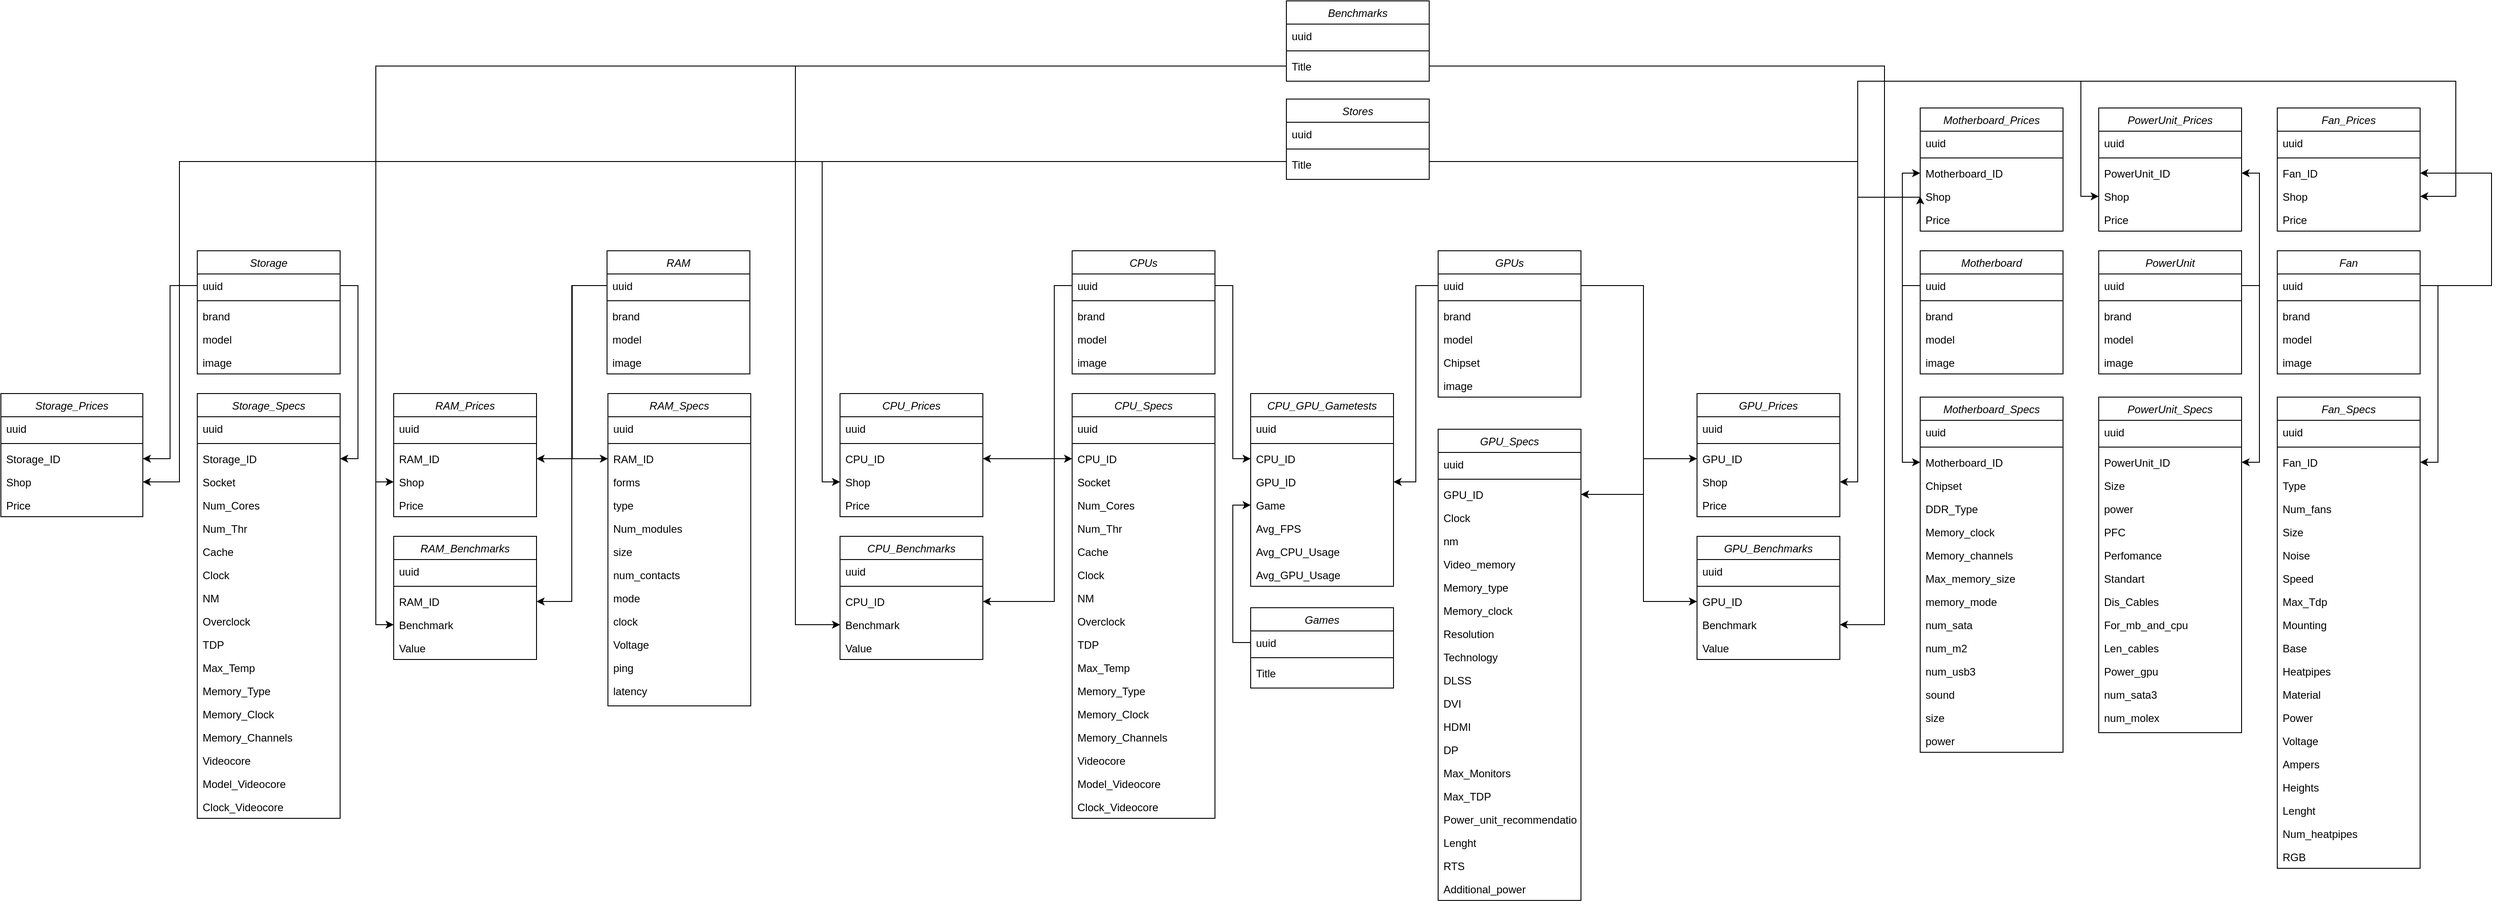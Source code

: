 <mxfile version="20.8.10" type="device"><diagram id="C5RBs43oDa-KdzZeNtuy" name="Page-1"><mxGraphModel dx="2519" dy="704" grid="1" gridSize="10" guides="1" tooltips="1" connect="1" arrows="1" fold="1" page="1" pageScale="1" pageWidth="1654" pageHeight="1169" math="0" shadow="0"><root><mxCell id="WIyWlLk6GJQsqaUBKTNV-0"/><mxCell id="WIyWlLk6GJQsqaUBKTNV-1" parent="WIyWlLk6GJQsqaUBKTNV-0"/><mxCell id="zkfFHV4jXpPFQw0GAbJ--0" value="CPUs" style="swimlane;fontStyle=2;align=center;verticalAlign=top;childLayout=stackLayout;horizontal=1;startSize=26;horizontalStack=0;resizeParent=1;resizeLast=0;collapsible=1;marginBottom=0;rounded=0;shadow=0;strokeWidth=1;" parent="WIyWlLk6GJQsqaUBKTNV-1" vertex="1"><mxGeometry x="-440" y="310" width="160" height="138" as="geometry"><mxRectangle x="230" y="140" width="160" height="26" as="alternateBounds"/></mxGeometry></mxCell><mxCell id="zkfFHV4jXpPFQw0GAbJ--7" value="uuid" style="text;align=left;verticalAlign=top;spacingLeft=4;spacingRight=4;overflow=hidden;rotatable=0;points=[[0,0.5],[1,0.5]];portConstraint=eastwest;" parent="zkfFHV4jXpPFQw0GAbJ--0" vertex="1"><mxGeometry y="26" width="160" height="26" as="geometry"/></mxCell><mxCell id="zkfFHV4jXpPFQw0GAbJ--4" value="" style="line;html=1;strokeWidth=1;align=left;verticalAlign=middle;spacingTop=-1;spacingLeft=3;spacingRight=3;rotatable=0;labelPosition=right;points=[];portConstraint=eastwest;" parent="zkfFHV4jXpPFQw0GAbJ--0" vertex="1"><mxGeometry y="52" width="160" height="8" as="geometry"/></mxCell><mxCell id="0zjowF001OY3pITLWbL--0" value="brand" style="text;align=left;verticalAlign=top;spacingLeft=4;spacingRight=4;overflow=hidden;rotatable=0;points=[[0,0.5],[1,0.5]];portConstraint=eastwest;" parent="zkfFHV4jXpPFQw0GAbJ--0" vertex="1"><mxGeometry y="60" width="160" height="26" as="geometry"/></mxCell><mxCell id="0zjowF001OY3pITLWbL--1" value="model" style="text;align=left;verticalAlign=top;spacingLeft=4;spacingRight=4;overflow=hidden;rotatable=0;points=[[0,0.5],[1,0.5]];portConstraint=eastwest;" parent="zkfFHV4jXpPFQw0GAbJ--0" vertex="1"><mxGeometry y="86" width="160" height="26" as="geometry"/></mxCell><mxCell id="0zjowF001OY3pITLWbL--2" value="image" style="text;align=left;verticalAlign=top;spacingLeft=4;spacingRight=4;overflow=hidden;rotatable=0;points=[[0,0.5],[1,0.5]];portConstraint=eastwest;" parent="zkfFHV4jXpPFQw0GAbJ--0" vertex="1"><mxGeometry y="112" width="160" height="26" as="geometry"/></mxCell><mxCell id="0zjowF001OY3pITLWbL--3" value="GPUs" style="swimlane;fontStyle=2;align=center;verticalAlign=top;childLayout=stackLayout;horizontal=1;startSize=26;horizontalStack=0;resizeParent=1;resizeLast=0;collapsible=1;marginBottom=0;rounded=0;shadow=0;strokeWidth=1;" parent="WIyWlLk6GJQsqaUBKTNV-1" vertex="1"><mxGeometry x="-30" y="310" width="160" height="164" as="geometry"><mxRectangle x="230" y="140" width="160" height="26" as="alternateBounds"/></mxGeometry></mxCell><mxCell id="0zjowF001OY3pITLWbL--4" value="uuid" style="text;align=left;verticalAlign=top;spacingLeft=4;spacingRight=4;overflow=hidden;rotatable=0;points=[[0,0.5],[1,0.5]];portConstraint=eastwest;" parent="0zjowF001OY3pITLWbL--3" vertex="1"><mxGeometry y="26" width="160" height="26" as="geometry"/></mxCell><mxCell id="0zjowF001OY3pITLWbL--5" value="" style="line;html=1;strokeWidth=1;align=left;verticalAlign=middle;spacingTop=-1;spacingLeft=3;spacingRight=3;rotatable=0;labelPosition=right;points=[];portConstraint=eastwest;" parent="0zjowF001OY3pITLWbL--3" vertex="1"><mxGeometry y="52" width="160" height="8" as="geometry"/></mxCell><mxCell id="0zjowF001OY3pITLWbL--6" value="brand" style="text;align=left;verticalAlign=top;spacingLeft=4;spacingRight=4;overflow=hidden;rotatable=0;points=[[0,0.5],[1,0.5]];portConstraint=eastwest;" parent="0zjowF001OY3pITLWbL--3" vertex="1"><mxGeometry y="60" width="160" height="26" as="geometry"/></mxCell><mxCell id="0zjowF001OY3pITLWbL--7" value="model" style="text;align=left;verticalAlign=top;spacingLeft=4;spacingRight=4;overflow=hidden;rotatable=0;points=[[0,0.5],[1,0.5]];portConstraint=eastwest;" parent="0zjowF001OY3pITLWbL--3" vertex="1"><mxGeometry y="86" width="160" height="26" as="geometry"/></mxCell><mxCell id="0zjowF001OY3pITLWbL--112" value="Chipset" style="text;align=left;verticalAlign=top;spacingLeft=4;spacingRight=4;overflow=hidden;rotatable=0;points=[[0,0.5],[1,0.5]];portConstraint=eastwest;" parent="0zjowF001OY3pITLWbL--3" vertex="1"><mxGeometry y="112" width="160" height="26" as="geometry"/></mxCell><mxCell id="0zjowF001OY3pITLWbL--8" value="image" style="text;align=left;verticalAlign=top;spacingLeft=4;spacingRight=4;overflow=hidden;rotatable=0;points=[[0,0.5],[1,0.5]];portConstraint=eastwest;" parent="0zjowF001OY3pITLWbL--3" vertex="1"><mxGeometry y="138" width="160" height="26" as="geometry"/></mxCell><mxCell id="0zjowF001OY3pITLWbL--9" value="RAM" style="swimlane;fontStyle=2;align=center;verticalAlign=top;childLayout=stackLayout;horizontal=1;startSize=26;horizontalStack=0;resizeParent=1;resizeLast=0;collapsible=1;marginBottom=0;rounded=0;shadow=0;strokeWidth=1;" parent="WIyWlLk6GJQsqaUBKTNV-1" vertex="1"><mxGeometry x="-961" y="310" width="160" height="138" as="geometry"><mxRectangle x="230" y="140" width="160" height="26" as="alternateBounds"/></mxGeometry></mxCell><mxCell id="0zjowF001OY3pITLWbL--10" value="uuid" style="text;align=left;verticalAlign=top;spacingLeft=4;spacingRight=4;overflow=hidden;rotatable=0;points=[[0,0.5],[1,0.5]];portConstraint=eastwest;" parent="0zjowF001OY3pITLWbL--9" vertex="1"><mxGeometry y="26" width="160" height="26" as="geometry"/></mxCell><mxCell id="0zjowF001OY3pITLWbL--11" value="" style="line;html=1;strokeWidth=1;align=left;verticalAlign=middle;spacingTop=-1;spacingLeft=3;spacingRight=3;rotatable=0;labelPosition=right;points=[];portConstraint=eastwest;" parent="0zjowF001OY3pITLWbL--9" vertex="1"><mxGeometry y="52" width="160" height="8" as="geometry"/></mxCell><mxCell id="0zjowF001OY3pITLWbL--12" value="brand" style="text;align=left;verticalAlign=top;spacingLeft=4;spacingRight=4;overflow=hidden;rotatable=0;points=[[0,0.5],[1,0.5]];portConstraint=eastwest;" parent="0zjowF001OY3pITLWbL--9" vertex="1"><mxGeometry y="60" width="160" height="26" as="geometry"/></mxCell><mxCell id="0zjowF001OY3pITLWbL--13" value="model" style="text;align=left;verticalAlign=top;spacingLeft=4;spacingRight=4;overflow=hidden;rotatable=0;points=[[0,0.5],[1,0.5]];portConstraint=eastwest;" parent="0zjowF001OY3pITLWbL--9" vertex="1"><mxGeometry y="86" width="160" height="26" as="geometry"/></mxCell><mxCell id="0zjowF001OY3pITLWbL--14" value="image" style="text;align=left;verticalAlign=top;spacingLeft=4;spacingRight=4;overflow=hidden;rotatable=0;points=[[0,0.5],[1,0.5]];portConstraint=eastwest;" parent="0zjowF001OY3pITLWbL--9" vertex="1"><mxGeometry y="112" width="160" height="26" as="geometry"/></mxCell><mxCell id="0zjowF001OY3pITLWbL--15" value="Storage" style="swimlane;fontStyle=2;align=center;verticalAlign=top;childLayout=stackLayout;horizontal=1;startSize=26;horizontalStack=0;resizeParent=1;resizeLast=0;collapsible=1;marginBottom=0;rounded=0;shadow=0;strokeWidth=1;" parent="WIyWlLk6GJQsqaUBKTNV-1" vertex="1"><mxGeometry x="-1420" y="310" width="160" height="138" as="geometry"><mxRectangle x="230" y="140" width="160" height="26" as="alternateBounds"/></mxGeometry></mxCell><mxCell id="0zjowF001OY3pITLWbL--16" value="uuid" style="text;align=left;verticalAlign=top;spacingLeft=4;spacingRight=4;overflow=hidden;rotatable=0;points=[[0,0.5],[1,0.5]];portConstraint=eastwest;" parent="0zjowF001OY3pITLWbL--15" vertex="1"><mxGeometry y="26" width="160" height="26" as="geometry"/></mxCell><mxCell id="0zjowF001OY3pITLWbL--17" value="" style="line;html=1;strokeWidth=1;align=left;verticalAlign=middle;spacingTop=-1;spacingLeft=3;spacingRight=3;rotatable=0;labelPosition=right;points=[];portConstraint=eastwest;" parent="0zjowF001OY3pITLWbL--15" vertex="1"><mxGeometry y="52" width="160" height="8" as="geometry"/></mxCell><mxCell id="0zjowF001OY3pITLWbL--18" value="brand" style="text;align=left;verticalAlign=top;spacingLeft=4;spacingRight=4;overflow=hidden;rotatable=0;points=[[0,0.5],[1,0.5]];portConstraint=eastwest;" parent="0zjowF001OY3pITLWbL--15" vertex="1"><mxGeometry y="60" width="160" height="26" as="geometry"/></mxCell><mxCell id="0zjowF001OY3pITLWbL--19" value="model" style="text;align=left;verticalAlign=top;spacingLeft=4;spacingRight=4;overflow=hidden;rotatable=0;points=[[0,0.5],[1,0.5]];portConstraint=eastwest;" parent="0zjowF001OY3pITLWbL--15" vertex="1"><mxGeometry y="86" width="160" height="26" as="geometry"/></mxCell><mxCell id="0zjowF001OY3pITLWbL--20" value="image" style="text;align=left;verticalAlign=top;spacingLeft=4;spacingRight=4;overflow=hidden;rotatable=0;points=[[0,0.5],[1,0.5]];portConstraint=eastwest;" parent="0zjowF001OY3pITLWbL--15" vertex="1"><mxGeometry y="112" width="160" height="26" as="geometry"/></mxCell><mxCell id="0zjowF001OY3pITLWbL--21" value="PowerUnit" style="swimlane;fontStyle=2;align=center;verticalAlign=top;childLayout=stackLayout;horizontal=1;startSize=26;horizontalStack=0;resizeParent=1;resizeLast=0;collapsible=1;marginBottom=0;rounded=0;shadow=0;strokeWidth=1;" parent="WIyWlLk6GJQsqaUBKTNV-1" vertex="1"><mxGeometry x="710" y="310" width="160" height="138" as="geometry"><mxRectangle x="230" y="140" width="160" height="26" as="alternateBounds"/></mxGeometry></mxCell><mxCell id="0zjowF001OY3pITLWbL--22" value="uuid" style="text;align=left;verticalAlign=top;spacingLeft=4;spacingRight=4;overflow=hidden;rotatable=0;points=[[0,0.5],[1,0.5]];portConstraint=eastwest;" parent="0zjowF001OY3pITLWbL--21" vertex="1"><mxGeometry y="26" width="160" height="26" as="geometry"/></mxCell><mxCell id="0zjowF001OY3pITLWbL--23" value="" style="line;html=1;strokeWidth=1;align=left;verticalAlign=middle;spacingTop=-1;spacingLeft=3;spacingRight=3;rotatable=0;labelPosition=right;points=[];portConstraint=eastwest;" parent="0zjowF001OY3pITLWbL--21" vertex="1"><mxGeometry y="52" width="160" height="8" as="geometry"/></mxCell><mxCell id="0zjowF001OY3pITLWbL--24" value="brand" style="text;align=left;verticalAlign=top;spacingLeft=4;spacingRight=4;overflow=hidden;rotatable=0;points=[[0,0.5],[1,0.5]];portConstraint=eastwest;" parent="0zjowF001OY3pITLWbL--21" vertex="1"><mxGeometry y="60" width="160" height="26" as="geometry"/></mxCell><mxCell id="0zjowF001OY3pITLWbL--25" value="model" style="text;align=left;verticalAlign=top;spacingLeft=4;spacingRight=4;overflow=hidden;rotatable=0;points=[[0,0.5],[1,0.5]];portConstraint=eastwest;" parent="0zjowF001OY3pITLWbL--21" vertex="1"><mxGeometry y="86" width="160" height="26" as="geometry"/></mxCell><mxCell id="0zjowF001OY3pITLWbL--26" value="image" style="text;align=left;verticalAlign=top;spacingLeft=4;spacingRight=4;overflow=hidden;rotatable=0;points=[[0,0.5],[1,0.5]];portConstraint=eastwest;" parent="0zjowF001OY3pITLWbL--21" vertex="1"><mxGeometry y="112" width="160" height="26" as="geometry"/></mxCell><mxCell id="0zjowF001OY3pITLWbL--27" value="Fan" style="swimlane;fontStyle=2;align=center;verticalAlign=top;childLayout=stackLayout;horizontal=1;startSize=26;horizontalStack=0;resizeParent=1;resizeLast=0;collapsible=1;marginBottom=0;rounded=0;shadow=0;strokeWidth=1;" parent="WIyWlLk6GJQsqaUBKTNV-1" vertex="1"><mxGeometry x="910" y="310" width="160" height="138" as="geometry"><mxRectangle x="230" y="140" width="160" height="26" as="alternateBounds"/></mxGeometry></mxCell><mxCell id="0zjowF001OY3pITLWbL--28" value="uuid" style="text;align=left;verticalAlign=top;spacingLeft=4;spacingRight=4;overflow=hidden;rotatable=0;points=[[0,0.5],[1,0.5]];portConstraint=eastwest;" parent="0zjowF001OY3pITLWbL--27" vertex="1"><mxGeometry y="26" width="160" height="26" as="geometry"/></mxCell><mxCell id="0zjowF001OY3pITLWbL--29" value="" style="line;html=1;strokeWidth=1;align=left;verticalAlign=middle;spacingTop=-1;spacingLeft=3;spacingRight=3;rotatable=0;labelPosition=right;points=[];portConstraint=eastwest;" parent="0zjowF001OY3pITLWbL--27" vertex="1"><mxGeometry y="52" width="160" height="8" as="geometry"/></mxCell><mxCell id="0zjowF001OY3pITLWbL--30" value="brand" style="text;align=left;verticalAlign=top;spacingLeft=4;spacingRight=4;overflow=hidden;rotatable=0;points=[[0,0.5],[1,0.5]];portConstraint=eastwest;" parent="0zjowF001OY3pITLWbL--27" vertex="1"><mxGeometry y="60" width="160" height="26" as="geometry"/></mxCell><mxCell id="0zjowF001OY3pITLWbL--31" value="model" style="text;align=left;verticalAlign=top;spacingLeft=4;spacingRight=4;overflow=hidden;rotatable=0;points=[[0,0.5],[1,0.5]];portConstraint=eastwest;" parent="0zjowF001OY3pITLWbL--27" vertex="1"><mxGeometry y="86" width="160" height="26" as="geometry"/></mxCell><mxCell id="0zjowF001OY3pITLWbL--32" value="image" style="text;align=left;verticalAlign=top;spacingLeft=4;spacingRight=4;overflow=hidden;rotatable=0;points=[[0,0.5],[1,0.5]];portConstraint=eastwest;" parent="0zjowF001OY3pITLWbL--27" vertex="1"><mxGeometry y="112" width="160" height="26" as="geometry"/></mxCell><mxCell id="0zjowF001OY3pITLWbL--33" value="Motherboard" style="swimlane;fontStyle=2;align=center;verticalAlign=top;childLayout=stackLayout;horizontal=1;startSize=26;horizontalStack=0;resizeParent=1;resizeLast=0;collapsible=1;marginBottom=0;rounded=0;shadow=0;strokeWidth=1;" parent="WIyWlLk6GJQsqaUBKTNV-1" vertex="1"><mxGeometry x="510" y="310" width="160" height="138" as="geometry"><mxRectangle x="230" y="140" width="160" height="26" as="alternateBounds"/></mxGeometry></mxCell><mxCell id="0zjowF001OY3pITLWbL--34" value="uuid" style="text;align=left;verticalAlign=top;spacingLeft=4;spacingRight=4;overflow=hidden;rotatable=0;points=[[0,0.5],[1,0.5]];portConstraint=eastwest;" parent="0zjowF001OY3pITLWbL--33" vertex="1"><mxGeometry y="26" width="160" height="26" as="geometry"/></mxCell><mxCell id="0zjowF001OY3pITLWbL--35" value="" style="line;html=1;strokeWidth=1;align=left;verticalAlign=middle;spacingTop=-1;spacingLeft=3;spacingRight=3;rotatable=0;labelPosition=right;points=[];portConstraint=eastwest;" parent="0zjowF001OY3pITLWbL--33" vertex="1"><mxGeometry y="52" width="160" height="8" as="geometry"/></mxCell><mxCell id="0zjowF001OY3pITLWbL--36" value="brand" style="text;align=left;verticalAlign=top;spacingLeft=4;spacingRight=4;overflow=hidden;rotatable=0;points=[[0,0.5],[1,0.5]];portConstraint=eastwest;" parent="0zjowF001OY3pITLWbL--33" vertex="1"><mxGeometry y="60" width="160" height="26" as="geometry"/></mxCell><mxCell id="0zjowF001OY3pITLWbL--37" value="model" style="text;align=left;verticalAlign=top;spacingLeft=4;spacingRight=4;overflow=hidden;rotatable=0;points=[[0,0.5],[1,0.5]];portConstraint=eastwest;" parent="0zjowF001OY3pITLWbL--33" vertex="1"><mxGeometry y="86" width="160" height="26" as="geometry"/></mxCell><mxCell id="0zjowF001OY3pITLWbL--38" value="image" style="text;align=left;verticalAlign=top;spacingLeft=4;spacingRight=4;overflow=hidden;rotatable=0;points=[[0,0.5],[1,0.5]];portConstraint=eastwest;" parent="0zjowF001OY3pITLWbL--33" vertex="1"><mxGeometry y="112" width="160" height="26" as="geometry"/></mxCell><mxCell id="0zjowF001OY3pITLWbL--39" value="CPU_Specs" style="swimlane;fontStyle=2;align=center;verticalAlign=top;childLayout=stackLayout;horizontal=1;startSize=26;horizontalStack=0;resizeParent=1;resizeLast=0;collapsible=1;marginBottom=0;rounded=0;shadow=0;strokeWidth=1;" parent="WIyWlLk6GJQsqaUBKTNV-1" vertex="1"><mxGeometry x="-440" y="470" width="160" height="476" as="geometry"><mxRectangle x="230" y="140" width="160" height="26" as="alternateBounds"/></mxGeometry></mxCell><mxCell id="0zjowF001OY3pITLWbL--40" value="uuid" style="text;align=left;verticalAlign=top;spacingLeft=4;spacingRight=4;overflow=hidden;rotatable=0;points=[[0,0.5],[1,0.5]];portConstraint=eastwest;" parent="0zjowF001OY3pITLWbL--39" vertex="1"><mxGeometry y="26" width="160" height="26" as="geometry"/></mxCell><mxCell id="0zjowF001OY3pITLWbL--41" value="" style="line;html=1;strokeWidth=1;align=left;verticalAlign=middle;spacingTop=-1;spacingLeft=3;spacingRight=3;rotatable=0;labelPosition=right;points=[];portConstraint=eastwest;" parent="0zjowF001OY3pITLWbL--39" vertex="1"><mxGeometry y="52" width="160" height="8" as="geometry"/></mxCell><mxCell id="0zjowF001OY3pITLWbL--42" value="CPU_ID" style="text;align=left;verticalAlign=top;spacingLeft=4;spacingRight=4;overflow=hidden;rotatable=0;points=[[0,0.5],[1,0.5]];portConstraint=eastwest;" parent="0zjowF001OY3pITLWbL--39" vertex="1"><mxGeometry y="60" width="160" height="26" as="geometry"/></mxCell><mxCell id="0zjowF001OY3pITLWbL--62" value="Socket" style="text;align=left;verticalAlign=top;spacingLeft=4;spacingRight=4;overflow=hidden;rotatable=0;points=[[0,0.5],[1,0.5]];portConstraint=eastwest;" parent="0zjowF001OY3pITLWbL--39" vertex="1"><mxGeometry y="86" width="160" height="26" as="geometry"/></mxCell><mxCell id="0zjowF001OY3pITLWbL--65" value="Num_Cores" style="text;align=left;verticalAlign=top;spacingLeft=4;spacingRight=4;overflow=hidden;rotatable=0;points=[[0,0.5],[1,0.5]];portConstraint=eastwest;" parent="0zjowF001OY3pITLWbL--39" vertex="1"><mxGeometry y="112" width="160" height="26" as="geometry"/></mxCell><mxCell id="0zjowF001OY3pITLWbL--64" value="Num_Thr" style="text;align=left;verticalAlign=top;spacingLeft=4;spacingRight=4;overflow=hidden;rotatable=0;points=[[0,0.5],[1,0.5]];portConstraint=eastwest;" parent="0zjowF001OY3pITLWbL--39" vertex="1"><mxGeometry y="138" width="160" height="26" as="geometry"/></mxCell><mxCell id="0zjowF001OY3pITLWbL--63" value="Cache" style="text;align=left;verticalAlign=top;spacingLeft=4;spacingRight=4;overflow=hidden;rotatable=0;points=[[0,0.5],[1,0.5]];portConstraint=eastwest;" parent="0zjowF001OY3pITLWbL--39" vertex="1"><mxGeometry y="164" width="160" height="26" as="geometry"/></mxCell><mxCell id="0zjowF001OY3pITLWbL--58" value="Clock" style="text;align=left;verticalAlign=top;spacingLeft=4;spacingRight=4;overflow=hidden;rotatable=0;points=[[0,0.5],[1,0.5]];portConstraint=eastwest;" parent="0zjowF001OY3pITLWbL--39" vertex="1"><mxGeometry y="190" width="160" height="26" as="geometry"/></mxCell><mxCell id="0zjowF001OY3pITLWbL--61" value="NM" style="text;align=left;verticalAlign=top;spacingLeft=4;spacingRight=4;overflow=hidden;rotatable=0;points=[[0,0.5],[1,0.5]];portConstraint=eastwest;" parent="0zjowF001OY3pITLWbL--39" vertex="1"><mxGeometry y="216" width="160" height="26" as="geometry"/></mxCell><mxCell id="0zjowF001OY3pITLWbL--60" value="Overclock" style="text;align=left;verticalAlign=top;spacingLeft=4;spacingRight=4;overflow=hidden;rotatable=0;points=[[0,0.5],[1,0.5]];portConstraint=eastwest;" parent="0zjowF001OY3pITLWbL--39" vertex="1"><mxGeometry y="242" width="160" height="26" as="geometry"/></mxCell><mxCell id="0zjowF001OY3pITLWbL--59" value="TDP " style="text;align=left;verticalAlign=top;spacingLeft=4;spacingRight=4;overflow=hidden;rotatable=0;points=[[0,0.5],[1,0.5]];portConstraint=eastwest;" parent="0zjowF001OY3pITLWbL--39" vertex="1"><mxGeometry y="268" width="160" height="26" as="geometry"/></mxCell><mxCell id="0zjowF001OY3pITLWbL--57" value="Max_Temp" style="text;align=left;verticalAlign=top;spacingLeft=4;spacingRight=4;overflow=hidden;rotatable=0;points=[[0,0.5],[1,0.5]];portConstraint=eastwest;" parent="0zjowF001OY3pITLWbL--39" vertex="1"><mxGeometry y="294" width="160" height="26" as="geometry"/></mxCell><mxCell id="0zjowF001OY3pITLWbL--56" value="Memory_Type" style="text;align=left;verticalAlign=top;spacingLeft=4;spacingRight=4;overflow=hidden;rotatable=0;points=[[0,0.5],[1,0.5]];portConstraint=eastwest;" parent="0zjowF001OY3pITLWbL--39" vertex="1"><mxGeometry y="320" width="160" height="26" as="geometry"/></mxCell><mxCell id="0zjowF001OY3pITLWbL--55" value="Memory_Clock" style="text;align=left;verticalAlign=top;spacingLeft=4;spacingRight=4;overflow=hidden;rotatable=0;points=[[0,0.5],[1,0.5]];portConstraint=eastwest;" parent="0zjowF001OY3pITLWbL--39" vertex="1"><mxGeometry y="346" width="160" height="26" as="geometry"/></mxCell><mxCell id="0zjowF001OY3pITLWbL--54" value="Memory_Channels" style="text;align=left;verticalAlign=top;spacingLeft=4;spacingRight=4;overflow=hidden;rotatable=0;points=[[0,0.5],[1,0.5]];portConstraint=eastwest;" parent="0zjowF001OY3pITLWbL--39" vertex="1"><mxGeometry y="372" width="160" height="26" as="geometry"/></mxCell><mxCell id="0zjowF001OY3pITLWbL--51" value="Videocore" style="text;align=left;verticalAlign=top;spacingLeft=4;spacingRight=4;overflow=hidden;rotatable=0;points=[[0,0.5],[1,0.5]];portConstraint=eastwest;" parent="0zjowF001OY3pITLWbL--39" vertex="1"><mxGeometry y="398" width="160" height="26" as="geometry"/></mxCell><mxCell id="0zjowF001OY3pITLWbL--53" value="Model_Videocore" style="text;align=left;verticalAlign=top;spacingLeft=4;spacingRight=4;overflow=hidden;rotatable=0;points=[[0,0.5],[1,0.5]];portConstraint=eastwest;" parent="0zjowF001OY3pITLWbL--39" vertex="1"><mxGeometry y="424" width="160" height="26" as="geometry"/></mxCell><mxCell id="0zjowF001OY3pITLWbL--52" value="Clock_Videocore" style="text;align=left;verticalAlign=top;spacingLeft=4;spacingRight=4;overflow=hidden;rotatable=0;points=[[0,0.5],[1,0.5]];portConstraint=eastwest;" parent="0zjowF001OY3pITLWbL--39" vertex="1"><mxGeometry y="450" width="160" height="26" as="geometry"/></mxCell><mxCell id="0zjowF001OY3pITLWbL--45" value="CPU_Prices" style="swimlane;fontStyle=2;align=center;verticalAlign=top;childLayout=stackLayout;horizontal=1;startSize=26;horizontalStack=0;resizeParent=1;resizeLast=0;collapsible=1;marginBottom=0;rounded=0;shadow=0;strokeWidth=1;" parent="WIyWlLk6GJQsqaUBKTNV-1" vertex="1"><mxGeometry x="-700" y="470" width="160" height="138" as="geometry"><mxRectangle x="230" y="140" width="160" height="26" as="alternateBounds"/></mxGeometry></mxCell><mxCell id="0zjowF001OY3pITLWbL--46" value="uuid" style="text;align=left;verticalAlign=top;spacingLeft=4;spacingRight=4;overflow=hidden;rotatable=0;points=[[0,0.5],[1,0.5]];portConstraint=eastwest;" parent="0zjowF001OY3pITLWbL--45" vertex="1"><mxGeometry y="26" width="160" height="26" as="geometry"/></mxCell><mxCell id="0zjowF001OY3pITLWbL--47" value="" style="line;html=1;strokeWidth=1;align=left;verticalAlign=middle;spacingTop=-1;spacingLeft=3;spacingRight=3;rotatable=0;labelPosition=right;points=[];portConstraint=eastwest;" parent="0zjowF001OY3pITLWbL--45" vertex="1"><mxGeometry y="52" width="160" height="8" as="geometry"/></mxCell><mxCell id="0zjowF001OY3pITLWbL--48" value="CPU_ID" style="text;align=left;verticalAlign=top;spacingLeft=4;spacingRight=4;overflow=hidden;rotatable=0;points=[[0,0.5],[1,0.5]];portConstraint=eastwest;" parent="0zjowF001OY3pITLWbL--45" vertex="1"><mxGeometry y="60" width="160" height="26" as="geometry"/></mxCell><mxCell id="0zjowF001OY3pITLWbL--49" value="Shop" style="text;align=left;verticalAlign=top;spacingLeft=4;spacingRight=4;overflow=hidden;rotatable=0;points=[[0,0.5],[1,0.5]];portConstraint=eastwest;" parent="0zjowF001OY3pITLWbL--45" vertex="1"><mxGeometry y="86" width="160" height="26" as="geometry"/></mxCell><mxCell id="0zjowF001OY3pITLWbL--50" value="Price" style="text;align=left;verticalAlign=top;spacingLeft=4;spacingRight=4;overflow=hidden;rotatable=0;points=[[0,0.5],[1,0.5]];portConstraint=eastwest;" parent="0zjowF001OY3pITLWbL--45" vertex="1"><mxGeometry y="112" width="160" height="26" as="geometry"/></mxCell><mxCell id="0zjowF001OY3pITLWbL--66" style="edgeStyle=orthogonalEdgeStyle;rounded=0;orthogonalLoop=1;jettySize=auto;html=1;entryX=0;entryY=0.5;entryDx=0;entryDy=0;" parent="WIyWlLk6GJQsqaUBKTNV-1" source="zkfFHV4jXpPFQw0GAbJ--7" target="0zjowF001OY3pITLWbL--42" edge="1"><mxGeometry relative="1" as="geometry"/></mxCell><mxCell id="0zjowF001OY3pITLWbL--67" style="edgeStyle=orthogonalEdgeStyle;rounded=0;orthogonalLoop=1;jettySize=auto;html=1;entryX=1;entryY=0.5;entryDx=0;entryDy=0;" parent="WIyWlLk6GJQsqaUBKTNV-1" source="zkfFHV4jXpPFQw0GAbJ--7" target="0zjowF001OY3pITLWbL--48" edge="1"><mxGeometry relative="1" as="geometry"><Array as="points"><mxPoint x="-460" y="349"/><mxPoint x="-460" y="543"/></Array></mxGeometry></mxCell><mxCell id="0zjowF001OY3pITLWbL--68" value="CPU_Benchmarks" style="swimlane;fontStyle=2;align=center;verticalAlign=top;childLayout=stackLayout;horizontal=1;startSize=26;horizontalStack=0;resizeParent=1;resizeLast=0;collapsible=1;marginBottom=0;rounded=0;shadow=0;strokeWidth=1;" parent="WIyWlLk6GJQsqaUBKTNV-1" vertex="1"><mxGeometry x="-700" y="630" width="160" height="138" as="geometry"><mxRectangle x="230" y="140" width="160" height="26" as="alternateBounds"/></mxGeometry></mxCell><mxCell id="0zjowF001OY3pITLWbL--69" value="uuid" style="text;align=left;verticalAlign=top;spacingLeft=4;spacingRight=4;overflow=hidden;rotatable=0;points=[[0,0.5],[1,0.5]];portConstraint=eastwest;" parent="0zjowF001OY3pITLWbL--68" vertex="1"><mxGeometry y="26" width="160" height="26" as="geometry"/></mxCell><mxCell id="0zjowF001OY3pITLWbL--70" value="" style="line;html=1;strokeWidth=1;align=left;verticalAlign=middle;spacingTop=-1;spacingLeft=3;spacingRight=3;rotatable=0;labelPosition=right;points=[];portConstraint=eastwest;" parent="0zjowF001OY3pITLWbL--68" vertex="1"><mxGeometry y="52" width="160" height="8" as="geometry"/></mxCell><mxCell id="0zjowF001OY3pITLWbL--71" value="CPU_ID" style="text;align=left;verticalAlign=top;spacingLeft=4;spacingRight=4;overflow=hidden;rotatable=0;points=[[0,0.5],[1,0.5]];portConstraint=eastwest;" parent="0zjowF001OY3pITLWbL--68" vertex="1"><mxGeometry y="60" width="160" height="26" as="geometry"/></mxCell><mxCell id="0zjowF001OY3pITLWbL--72" value="Benchmark" style="text;align=left;verticalAlign=top;spacingLeft=4;spacingRight=4;overflow=hidden;rotatable=0;points=[[0,0.5],[1,0.5]];portConstraint=eastwest;" parent="0zjowF001OY3pITLWbL--68" vertex="1"><mxGeometry y="86" width="160" height="26" as="geometry"/></mxCell><mxCell id="0zjowF001OY3pITLWbL--73" value="Value" style="text;align=left;verticalAlign=top;spacingLeft=4;spacingRight=4;overflow=hidden;rotatable=0;points=[[0,0.5],[1,0.5]];portConstraint=eastwest;" parent="0zjowF001OY3pITLWbL--68" vertex="1"><mxGeometry y="112" width="160" height="26" as="geometry"/></mxCell><mxCell id="0zjowF001OY3pITLWbL--74" style="edgeStyle=orthogonalEdgeStyle;rounded=0;orthogonalLoop=1;jettySize=auto;html=1;entryX=1;entryY=0.5;entryDx=0;entryDy=0;" parent="WIyWlLk6GJQsqaUBKTNV-1" source="zkfFHV4jXpPFQw0GAbJ--7" target="0zjowF001OY3pITLWbL--71" edge="1"><mxGeometry relative="1" as="geometry"><Array as="points"><mxPoint x="-460" y="349"/><mxPoint x="-460" y="703"/></Array></mxGeometry></mxCell><mxCell id="0zjowF001OY3pITLWbL--75" value="CPU_GPU_Gametests" style="swimlane;fontStyle=2;align=center;verticalAlign=top;childLayout=stackLayout;horizontal=1;startSize=26;horizontalStack=0;resizeParent=1;resizeLast=0;collapsible=1;marginBottom=0;rounded=0;shadow=0;strokeWidth=1;" parent="WIyWlLk6GJQsqaUBKTNV-1" vertex="1"><mxGeometry x="-240" y="470" width="160" height="216" as="geometry"><mxRectangle x="230" y="140" width="160" height="26" as="alternateBounds"/></mxGeometry></mxCell><mxCell id="0zjowF001OY3pITLWbL--76" value="uuid" style="text;align=left;verticalAlign=top;spacingLeft=4;spacingRight=4;overflow=hidden;rotatable=0;points=[[0,0.5],[1,0.5]];portConstraint=eastwest;" parent="0zjowF001OY3pITLWbL--75" vertex="1"><mxGeometry y="26" width="160" height="26" as="geometry"/></mxCell><mxCell id="0zjowF001OY3pITLWbL--77" value="" style="line;html=1;strokeWidth=1;align=left;verticalAlign=middle;spacingTop=-1;spacingLeft=3;spacingRight=3;rotatable=0;labelPosition=right;points=[];portConstraint=eastwest;" parent="0zjowF001OY3pITLWbL--75" vertex="1"><mxGeometry y="52" width="160" height="8" as="geometry"/></mxCell><mxCell id="0zjowF001OY3pITLWbL--82" value="CPU_ID" style="text;align=left;verticalAlign=top;spacingLeft=4;spacingRight=4;overflow=hidden;rotatable=0;points=[[0,0.5],[1,0.5]];portConstraint=eastwest;" parent="0zjowF001OY3pITLWbL--75" vertex="1"><mxGeometry y="60" width="160" height="26" as="geometry"/></mxCell><mxCell id="0zjowF001OY3pITLWbL--78" value="GPU_ID" style="text;align=left;verticalAlign=top;spacingLeft=4;spacingRight=4;overflow=hidden;rotatable=0;points=[[0,0.5],[1,0.5]];portConstraint=eastwest;" parent="0zjowF001OY3pITLWbL--75" vertex="1"><mxGeometry y="86" width="160" height="26" as="geometry"/></mxCell><mxCell id="0zjowF001OY3pITLWbL--83" value="Game" style="text;align=left;verticalAlign=top;spacingLeft=4;spacingRight=4;overflow=hidden;rotatable=0;points=[[0,0.5],[1,0.5]];portConstraint=eastwest;" parent="0zjowF001OY3pITLWbL--75" vertex="1"><mxGeometry y="112" width="160" height="26" as="geometry"/></mxCell><mxCell id="0zjowF001OY3pITLWbL--85" value="Avg_FPS" style="text;align=left;verticalAlign=top;spacingLeft=4;spacingRight=4;overflow=hidden;rotatable=0;points=[[0,0.5],[1,0.5]];portConstraint=eastwest;" parent="0zjowF001OY3pITLWbL--75" vertex="1"><mxGeometry y="138" width="160" height="26" as="geometry"/></mxCell><mxCell id="0zjowF001OY3pITLWbL--86" value="Avg_CPU_Usage" style="text;align=left;verticalAlign=top;spacingLeft=4;spacingRight=4;overflow=hidden;rotatable=0;points=[[0,0.5],[1,0.5]];portConstraint=eastwest;" parent="0zjowF001OY3pITLWbL--75" vertex="1"><mxGeometry y="164" width="160" height="26" as="geometry"/></mxCell><mxCell id="0zjowF001OY3pITLWbL--84" value="Avg_GPU_Usage" style="text;align=left;verticalAlign=top;spacingLeft=4;spacingRight=4;overflow=hidden;rotatable=0;points=[[0,0.5],[1,0.5]];portConstraint=eastwest;" parent="0zjowF001OY3pITLWbL--75" vertex="1"><mxGeometry y="190" width="160" height="26" as="geometry"/></mxCell><mxCell id="0zjowF001OY3pITLWbL--81" style="edgeStyle=orthogonalEdgeStyle;rounded=0;orthogonalLoop=1;jettySize=auto;html=1;entryX=0;entryY=0.5;entryDx=0;entryDy=0;" parent="WIyWlLk6GJQsqaUBKTNV-1" source="zkfFHV4jXpPFQw0GAbJ--7" target="0zjowF001OY3pITLWbL--82" edge="1"><mxGeometry relative="1" as="geometry"/></mxCell><mxCell id="0zjowF001OY3pITLWbL--93" value="GPU_Prices" style="swimlane;fontStyle=2;align=center;verticalAlign=top;childLayout=stackLayout;horizontal=1;startSize=26;horizontalStack=0;resizeParent=1;resizeLast=0;collapsible=1;marginBottom=0;rounded=0;shadow=0;strokeWidth=1;" parent="WIyWlLk6GJQsqaUBKTNV-1" vertex="1"><mxGeometry x="260" y="470" width="160" height="138" as="geometry"><mxRectangle x="230" y="140" width="160" height="26" as="alternateBounds"/></mxGeometry></mxCell><mxCell id="0zjowF001OY3pITLWbL--94" value="uuid" style="text;align=left;verticalAlign=top;spacingLeft=4;spacingRight=4;overflow=hidden;rotatable=0;points=[[0,0.5],[1,0.5]];portConstraint=eastwest;" parent="0zjowF001OY3pITLWbL--93" vertex="1"><mxGeometry y="26" width="160" height="26" as="geometry"/></mxCell><mxCell id="0zjowF001OY3pITLWbL--95" value="" style="line;html=1;strokeWidth=1;align=left;verticalAlign=middle;spacingTop=-1;spacingLeft=3;spacingRight=3;rotatable=0;labelPosition=right;points=[];portConstraint=eastwest;" parent="0zjowF001OY3pITLWbL--93" vertex="1"><mxGeometry y="52" width="160" height="8" as="geometry"/></mxCell><mxCell id="0zjowF001OY3pITLWbL--96" value="GPU_ID" style="text;align=left;verticalAlign=top;spacingLeft=4;spacingRight=4;overflow=hidden;rotatable=0;points=[[0,0.5],[1,0.5]];portConstraint=eastwest;" parent="0zjowF001OY3pITLWbL--93" vertex="1"><mxGeometry y="60" width="160" height="26" as="geometry"/></mxCell><mxCell id="0zjowF001OY3pITLWbL--97" value="Shop" style="text;align=left;verticalAlign=top;spacingLeft=4;spacingRight=4;overflow=hidden;rotatable=0;points=[[0,0.5],[1,0.5]];portConstraint=eastwest;" parent="0zjowF001OY3pITLWbL--93" vertex="1"><mxGeometry y="86" width="160" height="26" as="geometry"/></mxCell><mxCell id="0zjowF001OY3pITLWbL--98" value="Price" style="text;align=left;verticalAlign=top;spacingLeft=4;spacingRight=4;overflow=hidden;rotatable=0;points=[[0,0.5],[1,0.5]];portConstraint=eastwest;" parent="0zjowF001OY3pITLWbL--93" vertex="1"><mxGeometry y="112" width="160" height="26" as="geometry"/></mxCell><mxCell id="0zjowF001OY3pITLWbL--99" value="GPU_Benchmarks" style="swimlane;fontStyle=2;align=center;verticalAlign=top;childLayout=stackLayout;horizontal=1;startSize=26;horizontalStack=0;resizeParent=1;resizeLast=0;collapsible=1;marginBottom=0;rounded=0;shadow=0;strokeWidth=1;" parent="WIyWlLk6GJQsqaUBKTNV-1" vertex="1"><mxGeometry x="260" y="630" width="160" height="138" as="geometry"><mxRectangle x="230" y="140" width="160" height="26" as="alternateBounds"/></mxGeometry></mxCell><mxCell id="0zjowF001OY3pITLWbL--100" value="uuid" style="text;align=left;verticalAlign=top;spacingLeft=4;spacingRight=4;overflow=hidden;rotatable=0;points=[[0,0.5],[1,0.5]];portConstraint=eastwest;" parent="0zjowF001OY3pITLWbL--99" vertex="1"><mxGeometry y="26" width="160" height="26" as="geometry"/></mxCell><mxCell id="0zjowF001OY3pITLWbL--101" value="" style="line;html=1;strokeWidth=1;align=left;verticalAlign=middle;spacingTop=-1;spacingLeft=3;spacingRight=3;rotatable=0;labelPosition=right;points=[];portConstraint=eastwest;" parent="0zjowF001OY3pITLWbL--99" vertex="1"><mxGeometry y="52" width="160" height="8" as="geometry"/></mxCell><mxCell id="0zjowF001OY3pITLWbL--102" value="GPU_ID" style="text;align=left;verticalAlign=top;spacingLeft=4;spacingRight=4;overflow=hidden;rotatable=0;points=[[0,0.5],[1,0.5]];portConstraint=eastwest;" parent="0zjowF001OY3pITLWbL--99" vertex="1"><mxGeometry y="60" width="160" height="26" as="geometry"/></mxCell><mxCell id="0zjowF001OY3pITLWbL--103" value="Benchmark" style="text;align=left;verticalAlign=top;spacingLeft=4;spacingRight=4;overflow=hidden;rotatable=0;points=[[0,0.5],[1,0.5]];portConstraint=eastwest;" parent="0zjowF001OY3pITLWbL--99" vertex="1"><mxGeometry y="86" width="160" height="26" as="geometry"/></mxCell><mxCell id="0zjowF001OY3pITLWbL--104" value="Value" style="text;align=left;verticalAlign=top;spacingLeft=4;spacingRight=4;overflow=hidden;rotatable=0;points=[[0,0.5],[1,0.5]];portConstraint=eastwest;" parent="0zjowF001OY3pITLWbL--99" vertex="1"><mxGeometry y="112" width="160" height="26" as="geometry"/></mxCell><mxCell id="0zjowF001OY3pITLWbL--108" value="GPU_Specs" style="swimlane;fontStyle=2;align=center;verticalAlign=top;childLayout=stackLayout;horizontal=1;startSize=26;horizontalStack=0;resizeParent=1;resizeLast=0;collapsible=1;marginBottom=0;rounded=0;shadow=0;strokeWidth=1;" parent="WIyWlLk6GJQsqaUBKTNV-1" vertex="1"><mxGeometry x="-30" y="510" width="160" height="528" as="geometry"><mxRectangle x="230" y="140" width="160" height="26" as="alternateBounds"/></mxGeometry></mxCell><mxCell id="0zjowF001OY3pITLWbL--109" value="uuid" style="text;align=left;verticalAlign=top;spacingLeft=4;spacingRight=4;overflow=hidden;rotatable=0;points=[[0,0.5],[1,0.5]];portConstraint=eastwest;" parent="0zjowF001OY3pITLWbL--108" vertex="1"><mxGeometry y="26" width="160" height="26" as="geometry"/></mxCell><mxCell id="0zjowF001OY3pITLWbL--110" value="" style="line;html=1;strokeWidth=1;align=left;verticalAlign=middle;spacingTop=-1;spacingLeft=3;spacingRight=3;rotatable=0;labelPosition=right;points=[];portConstraint=eastwest;" parent="0zjowF001OY3pITLWbL--108" vertex="1"><mxGeometry y="52" width="160" height="8" as="geometry"/></mxCell><mxCell id="0zjowF001OY3pITLWbL--111" value="GPU_ID" style="text;align=left;verticalAlign=top;spacingLeft=4;spacingRight=4;overflow=hidden;rotatable=0;points=[[0,0.5],[1,0.5]];portConstraint=eastwest;" parent="0zjowF001OY3pITLWbL--108" vertex="1"><mxGeometry y="60" width="160" height="26" as="geometry"/></mxCell><mxCell id="0zjowF001OY3pITLWbL--113" value="Clock" style="text;align=left;verticalAlign=top;spacingLeft=4;spacingRight=4;overflow=hidden;rotatable=0;points=[[0,0.5],[1,0.5]];portConstraint=eastwest;" parent="0zjowF001OY3pITLWbL--108" vertex="1"><mxGeometry y="86" width="160" height="26" as="geometry"/></mxCell><mxCell id="0zjowF001OY3pITLWbL--114" value="nm&#10;" style="text;align=left;verticalAlign=top;spacingLeft=4;spacingRight=4;overflow=hidden;rotatable=0;points=[[0,0.5],[1,0.5]];portConstraint=eastwest;" parent="0zjowF001OY3pITLWbL--108" vertex="1"><mxGeometry y="112" width="160" height="26" as="geometry"/></mxCell><mxCell id="0zjowF001OY3pITLWbL--115" value="Video_memory" style="text;align=left;verticalAlign=top;spacingLeft=4;spacingRight=4;overflow=hidden;rotatable=0;points=[[0,0.5],[1,0.5]];portConstraint=eastwest;" parent="0zjowF001OY3pITLWbL--108" vertex="1"><mxGeometry y="138" width="160" height="26" as="geometry"/></mxCell><mxCell id="0zjowF001OY3pITLWbL--116" value="Memory_type" style="text;align=left;verticalAlign=top;spacingLeft=4;spacingRight=4;overflow=hidden;rotatable=0;points=[[0,0.5],[1,0.5]];portConstraint=eastwest;" parent="0zjowF001OY3pITLWbL--108" vertex="1"><mxGeometry y="164" width="160" height="26" as="geometry"/></mxCell><mxCell id="0zjowF001OY3pITLWbL--117" value="Memory_clock" style="text;align=left;verticalAlign=top;spacingLeft=4;spacingRight=4;overflow=hidden;rotatable=0;points=[[0,0.5],[1,0.5]];portConstraint=eastwest;" parent="0zjowF001OY3pITLWbL--108" vertex="1"><mxGeometry y="190" width="160" height="26" as="geometry"/></mxCell><mxCell id="0zjowF001OY3pITLWbL--118" value="Resolution" style="text;align=left;verticalAlign=top;spacingLeft=4;spacingRight=4;overflow=hidden;rotatable=0;points=[[0,0.5],[1,0.5]];portConstraint=eastwest;" parent="0zjowF001OY3pITLWbL--108" vertex="1"><mxGeometry y="216" width="160" height="26" as="geometry"/></mxCell><mxCell id="0zjowF001OY3pITLWbL--119" value="Technology" style="text;align=left;verticalAlign=top;spacingLeft=4;spacingRight=4;overflow=hidden;rotatable=0;points=[[0,0.5],[1,0.5]];portConstraint=eastwest;" parent="0zjowF001OY3pITLWbL--108" vertex="1"><mxGeometry y="242" width="160" height="26" as="geometry"/></mxCell><mxCell id="0zjowF001OY3pITLWbL--120" value="DLSS" style="text;align=left;verticalAlign=top;spacingLeft=4;spacingRight=4;overflow=hidden;rotatable=0;points=[[0,0.5],[1,0.5]];portConstraint=eastwest;" parent="0zjowF001OY3pITLWbL--108" vertex="1"><mxGeometry y="268" width="160" height="26" as="geometry"/></mxCell><mxCell id="0zjowF001OY3pITLWbL--121" value="DVI" style="text;align=left;verticalAlign=top;spacingLeft=4;spacingRight=4;overflow=hidden;rotatable=0;points=[[0,0.5],[1,0.5]];portConstraint=eastwest;" parent="0zjowF001OY3pITLWbL--108" vertex="1"><mxGeometry y="294" width="160" height="26" as="geometry"/></mxCell><mxCell id="0zjowF001OY3pITLWbL--122" value="HDMI" style="text;align=left;verticalAlign=top;spacingLeft=4;spacingRight=4;overflow=hidden;rotatable=0;points=[[0,0.5],[1,0.5]];portConstraint=eastwest;" parent="0zjowF001OY3pITLWbL--108" vertex="1"><mxGeometry y="320" width="160" height="26" as="geometry"/></mxCell><mxCell id="0zjowF001OY3pITLWbL--123" value="DP" style="text;align=left;verticalAlign=top;spacingLeft=4;spacingRight=4;overflow=hidden;rotatable=0;points=[[0,0.5],[1,0.5]];portConstraint=eastwest;" parent="0zjowF001OY3pITLWbL--108" vertex="1"><mxGeometry y="346" width="160" height="26" as="geometry"/></mxCell><mxCell id="0zjowF001OY3pITLWbL--124" value="Max_Monitors" style="text;align=left;verticalAlign=top;spacingLeft=4;spacingRight=4;overflow=hidden;rotatable=0;points=[[0,0.5],[1,0.5]];portConstraint=eastwest;" parent="0zjowF001OY3pITLWbL--108" vertex="1"><mxGeometry y="372" width="160" height="26" as="geometry"/></mxCell><mxCell id="0zjowF001OY3pITLWbL--125" value="Max_TDP" style="text;align=left;verticalAlign=top;spacingLeft=4;spacingRight=4;overflow=hidden;rotatable=0;points=[[0,0.5],[1,0.5]];portConstraint=eastwest;" parent="0zjowF001OY3pITLWbL--108" vertex="1"><mxGeometry y="398" width="160" height="26" as="geometry"/></mxCell><mxCell id="0zjowF001OY3pITLWbL--126" value="Power_unit_recommendation" style="text;align=left;verticalAlign=top;spacingLeft=4;spacingRight=4;overflow=hidden;rotatable=0;points=[[0,0.5],[1,0.5]];portConstraint=eastwest;" parent="0zjowF001OY3pITLWbL--108" vertex="1"><mxGeometry y="424" width="160" height="26" as="geometry"/></mxCell><mxCell id="0zjowF001OY3pITLWbL--143" value="Lenght" style="text;align=left;verticalAlign=top;spacingLeft=4;spacingRight=4;overflow=hidden;rotatable=0;points=[[0,0.5],[1,0.5]];portConstraint=eastwest;" parent="0zjowF001OY3pITLWbL--108" vertex="1"><mxGeometry y="450" width="160" height="26" as="geometry"/></mxCell><mxCell id="0zjowF001OY3pITLWbL--144" value="RTS" style="text;align=left;verticalAlign=top;spacingLeft=4;spacingRight=4;overflow=hidden;rotatable=0;points=[[0,0.5],[1,0.5]];portConstraint=eastwest;" parent="0zjowF001OY3pITLWbL--108" vertex="1"><mxGeometry y="476" width="160" height="26" as="geometry"/></mxCell><mxCell id="nyq5zSZbHvTK-PkwlEhk-0" value="Additional_power" style="text;align=left;verticalAlign=top;spacingLeft=4;spacingRight=4;overflow=hidden;rotatable=0;points=[[0,0.5],[1,0.5]];portConstraint=eastwest;" vertex="1" parent="0zjowF001OY3pITLWbL--108"><mxGeometry y="502" width="160" height="26" as="geometry"/></mxCell><mxCell id="0zjowF001OY3pITLWbL--129" style="edgeStyle=orthogonalEdgeStyle;rounded=0;orthogonalLoop=1;jettySize=auto;html=1;entryX=1;entryY=0.5;entryDx=0;entryDy=0;" parent="WIyWlLk6GJQsqaUBKTNV-1" source="0zjowF001OY3pITLWbL--4" target="0zjowF001OY3pITLWbL--111" edge="1"><mxGeometry relative="1" as="geometry"><Array as="points"><mxPoint x="200" y="349"/><mxPoint x="200" y="583"/></Array></mxGeometry></mxCell><mxCell id="0zjowF001OY3pITLWbL--130" style="edgeStyle=orthogonalEdgeStyle;rounded=0;orthogonalLoop=1;jettySize=auto;html=1;entryX=0;entryY=0.5;entryDx=0;entryDy=0;" parent="WIyWlLk6GJQsqaUBKTNV-1" source="0zjowF001OY3pITLWbL--4" target="0zjowF001OY3pITLWbL--96" edge="1"><mxGeometry relative="1" as="geometry"><Array as="points"><mxPoint x="200" y="349"/><mxPoint x="200" y="543"/></Array></mxGeometry></mxCell><mxCell id="0zjowF001OY3pITLWbL--131" style="edgeStyle=orthogonalEdgeStyle;rounded=0;orthogonalLoop=1;jettySize=auto;html=1;entryX=0;entryY=0.5;entryDx=0;entryDy=0;" parent="WIyWlLk6GJQsqaUBKTNV-1" source="0zjowF001OY3pITLWbL--4" target="0zjowF001OY3pITLWbL--102" edge="1"><mxGeometry relative="1" as="geometry"><Array as="points"><mxPoint x="200" y="349"/><mxPoint x="200" y="703"/></Array></mxGeometry></mxCell><mxCell id="0zjowF001OY3pITLWbL--132" style="edgeStyle=orthogonalEdgeStyle;rounded=0;orthogonalLoop=1;jettySize=auto;html=1;entryX=1;entryY=0.5;entryDx=0;entryDy=0;" parent="WIyWlLk6GJQsqaUBKTNV-1" source="0zjowF001OY3pITLWbL--4" target="0zjowF001OY3pITLWbL--78" edge="1"><mxGeometry relative="1" as="geometry"/></mxCell><mxCell id="0zjowF001OY3pITLWbL--133" value="Games" style="swimlane;fontStyle=2;align=center;verticalAlign=top;childLayout=stackLayout;horizontal=1;startSize=26;horizontalStack=0;resizeParent=1;resizeLast=0;collapsible=1;marginBottom=0;rounded=0;shadow=0;strokeWidth=1;" parent="WIyWlLk6GJQsqaUBKTNV-1" vertex="1"><mxGeometry x="-240" y="710" width="160" height="90" as="geometry"><mxRectangle x="230" y="140" width="160" height="26" as="alternateBounds"/></mxGeometry></mxCell><mxCell id="0zjowF001OY3pITLWbL--134" value="uuid" style="text;align=left;verticalAlign=top;spacingLeft=4;spacingRight=4;overflow=hidden;rotatable=0;points=[[0,0.5],[1,0.5]];portConstraint=eastwest;" parent="0zjowF001OY3pITLWbL--133" vertex="1"><mxGeometry y="26" width="160" height="26" as="geometry"/></mxCell><mxCell id="0zjowF001OY3pITLWbL--135" value="" style="line;html=1;strokeWidth=1;align=left;verticalAlign=middle;spacingTop=-1;spacingLeft=3;spacingRight=3;rotatable=0;labelPosition=right;points=[];portConstraint=eastwest;" parent="0zjowF001OY3pITLWbL--133" vertex="1"><mxGeometry y="52" width="160" height="8" as="geometry"/></mxCell><mxCell id="0zjowF001OY3pITLWbL--138" value="Title" style="text;align=left;verticalAlign=top;spacingLeft=4;spacingRight=4;overflow=hidden;rotatable=0;points=[[0,0.5],[1,0.5]];portConstraint=eastwest;" parent="0zjowF001OY3pITLWbL--133" vertex="1"><mxGeometry y="60" width="160" height="26" as="geometry"/></mxCell><mxCell id="0zjowF001OY3pITLWbL--142" style="edgeStyle=orthogonalEdgeStyle;rounded=0;orthogonalLoop=1;jettySize=auto;html=1;entryX=0;entryY=0.5;entryDx=0;entryDy=0;" parent="WIyWlLk6GJQsqaUBKTNV-1" source="0zjowF001OY3pITLWbL--134" target="0zjowF001OY3pITLWbL--83" edge="1"><mxGeometry relative="1" as="geometry"/></mxCell><mxCell id="0zjowF001OY3pITLWbL--224" style="edgeStyle=orthogonalEdgeStyle;rounded=0;orthogonalLoop=1;jettySize=auto;html=1;entryX=0;entryY=0.5;entryDx=0;entryDy=0;" parent="WIyWlLk6GJQsqaUBKTNV-1" source="0zjowF001OY3pITLWbL--145" target="0zjowF001OY3pITLWbL--165" edge="1"><mxGeometry relative="1" as="geometry"><Array as="points"><mxPoint x="-1220" y="210"/><mxPoint x="-1220" y="569"/></Array></mxGeometry></mxCell><mxCell id="0zjowF001OY3pITLWbL--145" value="Stores" style="swimlane;fontStyle=2;align=center;verticalAlign=top;childLayout=stackLayout;horizontal=1;startSize=26;horizontalStack=0;resizeParent=1;resizeLast=0;collapsible=1;marginBottom=0;rounded=0;shadow=0;strokeWidth=1;" parent="WIyWlLk6GJQsqaUBKTNV-1" vertex="1"><mxGeometry x="-200" y="140" width="160" height="90" as="geometry"><mxRectangle x="230" y="140" width="160" height="26" as="alternateBounds"/></mxGeometry></mxCell><mxCell id="0zjowF001OY3pITLWbL--146" value="uuid" style="text;align=left;verticalAlign=top;spacingLeft=4;spacingRight=4;overflow=hidden;rotatable=0;points=[[0,0.5],[1,0.5]];portConstraint=eastwest;" parent="0zjowF001OY3pITLWbL--145" vertex="1"><mxGeometry y="26" width="160" height="26" as="geometry"/></mxCell><mxCell id="0zjowF001OY3pITLWbL--147" value="" style="line;html=1;strokeWidth=1;align=left;verticalAlign=middle;spacingTop=-1;spacingLeft=3;spacingRight=3;rotatable=0;labelPosition=right;points=[];portConstraint=eastwest;" parent="0zjowF001OY3pITLWbL--145" vertex="1"><mxGeometry y="52" width="160" height="8" as="geometry"/></mxCell><mxCell id="0zjowF001OY3pITLWbL--148" value="Title" style="text;align=left;verticalAlign=top;spacingLeft=4;spacingRight=4;overflow=hidden;rotatable=0;points=[[0,0.5],[1,0.5]];portConstraint=eastwest;" parent="0zjowF001OY3pITLWbL--145" vertex="1"><mxGeometry y="60" width="160" height="26" as="geometry"/></mxCell><mxCell id="0zjowF001OY3pITLWbL--151" value="Benchmarks" style="swimlane;fontStyle=2;align=center;verticalAlign=top;childLayout=stackLayout;horizontal=1;startSize=26;horizontalStack=0;resizeParent=1;resizeLast=0;collapsible=1;marginBottom=0;rounded=0;shadow=0;strokeWidth=1;" parent="WIyWlLk6GJQsqaUBKTNV-1" vertex="1"><mxGeometry x="-200" y="30" width="160" height="90" as="geometry"><mxRectangle x="230" y="140" width="160" height="26" as="alternateBounds"/></mxGeometry></mxCell><mxCell id="0zjowF001OY3pITLWbL--152" value="uuid" style="text;align=left;verticalAlign=top;spacingLeft=4;spacingRight=4;overflow=hidden;rotatable=0;points=[[0,0.5],[1,0.5]];portConstraint=eastwest;" parent="0zjowF001OY3pITLWbL--151" vertex="1"><mxGeometry y="26" width="160" height="26" as="geometry"/></mxCell><mxCell id="0zjowF001OY3pITLWbL--153" value="" style="line;html=1;strokeWidth=1;align=left;verticalAlign=middle;spacingTop=-1;spacingLeft=3;spacingRight=3;rotatable=0;labelPosition=right;points=[];portConstraint=eastwest;" parent="0zjowF001OY3pITLWbL--151" vertex="1"><mxGeometry y="52" width="160" height="8" as="geometry"/></mxCell><mxCell id="0zjowF001OY3pITLWbL--154" value="Title" style="text;align=left;verticalAlign=top;spacingLeft=4;spacingRight=4;overflow=hidden;rotatable=0;points=[[0,0.5],[1,0.5]];portConstraint=eastwest;" parent="0zjowF001OY3pITLWbL--151" vertex="1"><mxGeometry y="60" width="160" height="26" as="geometry"/></mxCell><mxCell id="0zjowF001OY3pITLWbL--158" style="edgeStyle=orthogonalEdgeStyle;rounded=0;orthogonalLoop=1;jettySize=auto;html=1;entryX=1;entryY=0.5;entryDx=0;entryDy=0;" parent="WIyWlLk6GJQsqaUBKTNV-1" source="0zjowF001OY3pITLWbL--148" target="0zjowF001OY3pITLWbL--97" edge="1"><mxGeometry relative="1" as="geometry"><Array as="points"><mxPoint x="440" y="210"/><mxPoint x="440" y="569"/></Array></mxGeometry></mxCell><mxCell id="0zjowF001OY3pITLWbL--159" style="edgeStyle=orthogonalEdgeStyle;rounded=0;orthogonalLoop=1;jettySize=auto;html=1;entryX=0;entryY=0.5;entryDx=0;entryDy=0;" parent="WIyWlLk6GJQsqaUBKTNV-1" source="0zjowF001OY3pITLWbL--148" target="0zjowF001OY3pITLWbL--49" edge="1"><mxGeometry relative="1" as="geometry"><Array as="points"><mxPoint x="-720" y="210"/><mxPoint x="-720" y="569"/></Array></mxGeometry></mxCell><mxCell id="0zjowF001OY3pITLWbL--160" style="edgeStyle=orthogonalEdgeStyle;rounded=0;orthogonalLoop=1;jettySize=auto;html=1;entryX=0;entryY=0.5;entryDx=0;entryDy=0;" parent="WIyWlLk6GJQsqaUBKTNV-1" source="0zjowF001OY3pITLWbL--154" target="0zjowF001OY3pITLWbL--72" edge="1"><mxGeometry relative="1" as="geometry"><Array as="points"><mxPoint x="-750" y="103"/><mxPoint x="-750" y="729"/></Array></mxGeometry></mxCell><mxCell id="0zjowF001OY3pITLWbL--161" value="RAM_Prices" style="swimlane;fontStyle=2;align=center;verticalAlign=top;childLayout=stackLayout;horizontal=1;startSize=26;horizontalStack=0;resizeParent=1;resizeLast=0;collapsible=1;marginBottom=0;rounded=0;shadow=0;strokeWidth=1;" parent="WIyWlLk6GJQsqaUBKTNV-1" vertex="1"><mxGeometry x="-1200" y="470" width="160" height="138" as="geometry"><mxRectangle x="230" y="140" width="160" height="26" as="alternateBounds"/></mxGeometry></mxCell><mxCell id="0zjowF001OY3pITLWbL--162" value="uuid" style="text;align=left;verticalAlign=top;spacingLeft=4;spacingRight=4;overflow=hidden;rotatable=0;points=[[0,0.5],[1,0.5]];portConstraint=eastwest;" parent="0zjowF001OY3pITLWbL--161" vertex="1"><mxGeometry y="26" width="160" height="26" as="geometry"/></mxCell><mxCell id="0zjowF001OY3pITLWbL--163" value="" style="line;html=1;strokeWidth=1;align=left;verticalAlign=middle;spacingTop=-1;spacingLeft=3;spacingRight=3;rotatable=0;labelPosition=right;points=[];portConstraint=eastwest;" parent="0zjowF001OY3pITLWbL--161" vertex="1"><mxGeometry y="52" width="160" height="8" as="geometry"/></mxCell><mxCell id="0zjowF001OY3pITLWbL--164" value="RAM_ID" style="text;align=left;verticalAlign=top;spacingLeft=4;spacingRight=4;overflow=hidden;rotatable=0;points=[[0,0.5],[1,0.5]];portConstraint=eastwest;" parent="0zjowF001OY3pITLWbL--161" vertex="1"><mxGeometry y="60" width="160" height="26" as="geometry"/></mxCell><mxCell id="0zjowF001OY3pITLWbL--165" value="Shop" style="text;align=left;verticalAlign=top;spacingLeft=4;spacingRight=4;overflow=hidden;rotatable=0;points=[[0,0.5],[1,0.5]];portConstraint=eastwest;" parent="0zjowF001OY3pITLWbL--161" vertex="1"><mxGeometry y="86" width="160" height="26" as="geometry"/></mxCell><mxCell id="0zjowF001OY3pITLWbL--166" value="Price" style="text;align=left;verticalAlign=top;spacingLeft=4;spacingRight=4;overflow=hidden;rotatable=0;points=[[0,0.5],[1,0.5]];portConstraint=eastwest;" parent="0zjowF001OY3pITLWbL--161" vertex="1"><mxGeometry y="112" width="160" height="26" as="geometry"/></mxCell><mxCell id="0zjowF001OY3pITLWbL--167" value="RAM_Benchmarks" style="swimlane;fontStyle=2;align=center;verticalAlign=top;childLayout=stackLayout;horizontal=1;startSize=26;horizontalStack=0;resizeParent=1;resizeLast=0;collapsible=1;marginBottom=0;rounded=0;shadow=0;strokeWidth=1;" parent="WIyWlLk6GJQsqaUBKTNV-1" vertex="1"><mxGeometry x="-1200" y="630" width="160" height="138" as="geometry"><mxRectangle x="230" y="140" width="160" height="26" as="alternateBounds"/></mxGeometry></mxCell><mxCell id="0zjowF001OY3pITLWbL--168" value="uuid" style="text;align=left;verticalAlign=top;spacingLeft=4;spacingRight=4;overflow=hidden;rotatable=0;points=[[0,0.5],[1,0.5]];portConstraint=eastwest;" parent="0zjowF001OY3pITLWbL--167" vertex="1"><mxGeometry y="26" width="160" height="26" as="geometry"/></mxCell><mxCell id="0zjowF001OY3pITLWbL--169" value="" style="line;html=1;strokeWidth=1;align=left;verticalAlign=middle;spacingTop=-1;spacingLeft=3;spacingRight=3;rotatable=0;labelPosition=right;points=[];portConstraint=eastwest;" parent="0zjowF001OY3pITLWbL--167" vertex="1"><mxGeometry y="52" width="160" height="8" as="geometry"/></mxCell><mxCell id="0zjowF001OY3pITLWbL--170" value="RAM_ID" style="text;align=left;verticalAlign=top;spacingLeft=4;spacingRight=4;overflow=hidden;rotatable=0;points=[[0,0.5],[1,0.5]];portConstraint=eastwest;" parent="0zjowF001OY3pITLWbL--167" vertex="1"><mxGeometry y="60" width="160" height="26" as="geometry"/></mxCell><mxCell id="0zjowF001OY3pITLWbL--171" value="Benchmark" style="text;align=left;verticalAlign=top;spacingLeft=4;spacingRight=4;overflow=hidden;rotatable=0;points=[[0,0.5],[1,0.5]];portConstraint=eastwest;" parent="0zjowF001OY3pITLWbL--167" vertex="1"><mxGeometry y="86" width="160" height="26" as="geometry"/></mxCell><mxCell id="0zjowF001OY3pITLWbL--172" value="Value" style="text;align=left;verticalAlign=top;spacingLeft=4;spacingRight=4;overflow=hidden;rotatable=0;points=[[0,0.5],[1,0.5]];portConstraint=eastwest;" parent="0zjowF001OY3pITLWbL--167" vertex="1"><mxGeometry y="112" width="160" height="26" as="geometry"/></mxCell><mxCell id="0zjowF001OY3pITLWbL--173" value="RAM_Specs" style="swimlane;fontStyle=2;align=center;verticalAlign=top;childLayout=stackLayout;horizontal=1;startSize=26;horizontalStack=0;resizeParent=1;resizeLast=0;collapsible=1;marginBottom=0;rounded=0;shadow=0;strokeWidth=1;" parent="WIyWlLk6GJQsqaUBKTNV-1" vertex="1"><mxGeometry x="-960" y="470" width="160" height="350" as="geometry"><mxRectangle x="230" y="140" width="160" height="26" as="alternateBounds"/></mxGeometry></mxCell><mxCell id="0zjowF001OY3pITLWbL--174" value="uuid" style="text;align=left;verticalAlign=top;spacingLeft=4;spacingRight=4;overflow=hidden;rotatable=0;points=[[0,0.5],[1,0.5]];portConstraint=eastwest;" parent="0zjowF001OY3pITLWbL--173" vertex="1"><mxGeometry y="26" width="160" height="26" as="geometry"/></mxCell><mxCell id="0zjowF001OY3pITLWbL--175" value="" style="line;html=1;strokeWidth=1;align=left;verticalAlign=middle;spacingTop=-1;spacingLeft=3;spacingRight=3;rotatable=0;labelPosition=right;points=[];portConstraint=eastwest;" parent="0zjowF001OY3pITLWbL--173" vertex="1"><mxGeometry y="52" width="160" height="8" as="geometry"/></mxCell><mxCell id="0zjowF001OY3pITLWbL--176" value="RAM_ID" style="text;align=left;verticalAlign=top;spacingLeft=4;spacingRight=4;overflow=hidden;rotatable=0;points=[[0,0.5],[1,0.5]];portConstraint=eastwest;" parent="0zjowF001OY3pITLWbL--173" vertex="1"><mxGeometry y="60" width="160" height="26" as="geometry"/></mxCell><mxCell id="0zjowF001OY3pITLWbL--177" value="forms" style="text;align=left;verticalAlign=top;spacingLeft=4;spacingRight=4;overflow=hidden;rotatable=0;points=[[0,0.5],[1,0.5]];portConstraint=eastwest;" parent="0zjowF001OY3pITLWbL--173" vertex="1"><mxGeometry y="86" width="160" height="26" as="geometry"/></mxCell><mxCell id="0zjowF001OY3pITLWbL--178" value="type" style="text;align=left;verticalAlign=top;spacingLeft=4;spacingRight=4;overflow=hidden;rotatable=0;points=[[0,0.5],[1,0.5]];portConstraint=eastwest;" parent="0zjowF001OY3pITLWbL--173" vertex="1"><mxGeometry y="112" width="160" height="26" as="geometry"/></mxCell><mxCell id="0zjowF001OY3pITLWbL--179" value="Num_modules" style="text;align=left;verticalAlign=top;spacingLeft=4;spacingRight=4;overflow=hidden;rotatable=0;points=[[0,0.5],[1,0.5]];portConstraint=eastwest;" parent="0zjowF001OY3pITLWbL--173" vertex="1"><mxGeometry y="138" width="160" height="26" as="geometry"/></mxCell><mxCell id="0zjowF001OY3pITLWbL--180" value="size" style="text;align=left;verticalAlign=top;spacingLeft=4;spacingRight=4;overflow=hidden;rotatable=0;points=[[0,0.5],[1,0.5]];portConstraint=eastwest;" parent="0zjowF001OY3pITLWbL--173" vertex="1"><mxGeometry y="164" width="160" height="26" as="geometry"/></mxCell><mxCell id="0zjowF001OY3pITLWbL--181" value="num_contacts" style="text;align=left;verticalAlign=top;spacingLeft=4;spacingRight=4;overflow=hidden;rotatable=0;points=[[0,0.5],[1,0.5]];portConstraint=eastwest;" parent="0zjowF001OY3pITLWbL--173" vertex="1"><mxGeometry y="190" width="160" height="26" as="geometry"/></mxCell><mxCell id="0zjowF001OY3pITLWbL--182" value="mode" style="text;align=left;verticalAlign=top;spacingLeft=4;spacingRight=4;overflow=hidden;rotatable=0;points=[[0,0.5],[1,0.5]];portConstraint=eastwest;" parent="0zjowF001OY3pITLWbL--173" vertex="1"><mxGeometry y="216" width="160" height="26" as="geometry"/></mxCell><mxCell id="0zjowF001OY3pITLWbL--183" value="clock" style="text;align=left;verticalAlign=top;spacingLeft=4;spacingRight=4;overflow=hidden;rotatable=0;points=[[0,0.5],[1,0.5]];portConstraint=eastwest;" parent="0zjowF001OY3pITLWbL--173" vertex="1"><mxGeometry y="242" width="160" height="26" as="geometry"/></mxCell><mxCell id="0zjowF001OY3pITLWbL--184" value="Voltage" style="text;align=left;verticalAlign=top;spacingLeft=4;spacingRight=4;overflow=hidden;rotatable=0;points=[[0,0.5],[1,0.5]];portConstraint=eastwest;" parent="0zjowF001OY3pITLWbL--173" vertex="1"><mxGeometry y="268" width="160" height="26" as="geometry"/></mxCell><mxCell id="0zjowF001OY3pITLWbL--185" value="ping" style="text;align=left;verticalAlign=top;spacingLeft=4;spacingRight=4;overflow=hidden;rotatable=0;points=[[0,0.5],[1,0.5]];portConstraint=eastwest;" parent="0zjowF001OY3pITLWbL--173" vertex="1"><mxGeometry y="294" width="160" height="26" as="geometry"/></mxCell><mxCell id="0zjowF001OY3pITLWbL--186" value="latency" style="text;align=left;verticalAlign=top;spacingLeft=4;spacingRight=4;overflow=hidden;rotatable=0;points=[[0,0.5],[1,0.5]];portConstraint=eastwest;" parent="0zjowF001OY3pITLWbL--173" vertex="1"><mxGeometry y="320" width="160" height="26" as="geometry"/></mxCell><mxCell id="0zjowF001OY3pITLWbL--192" value="Motherboard_Prices" style="swimlane;fontStyle=2;align=center;verticalAlign=top;childLayout=stackLayout;horizontal=1;startSize=26;horizontalStack=0;resizeParent=1;resizeLast=0;collapsible=1;marginBottom=0;rounded=0;shadow=0;strokeWidth=1;" parent="WIyWlLk6GJQsqaUBKTNV-1" vertex="1"><mxGeometry x="510" y="150" width="160" height="138" as="geometry"><mxRectangle x="230" y="140" width="160" height="26" as="alternateBounds"/></mxGeometry></mxCell><mxCell id="0zjowF001OY3pITLWbL--193" value="uuid" style="text;align=left;verticalAlign=top;spacingLeft=4;spacingRight=4;overflow=hidden;rotatable=0;points=[[0,0.5],[1,0.5]];portConstraint=eastwest;" parent="0zjowF001OY3pITLWbL--192" vertex="1"><mxGeometry y="26" width="160" height="26" as="geometry"/></mxCell><mxCell id="0zjowF001OY3pITLWbL--194" value="" style="line;html=1;strokeWidth=1;align=left;verticalAlign=middle;spacingTop=-1;spacingLeft=3;spacingRight=3;rotatable=0;labelPosition=right;points=[];portConstraint=eastwest;" parent="0zjowF001OY3pITLWbL--192" vertex="1"><mxGeometry y="52" width="160" height="8" as="geometry"/></mxCell><mxCell id="0zjowF001OY3pITLWbL--195" value="Motherboard_ID" style="text;align=left;verticalAlign=top;spacingLeft=4;spacingRight=4;overflow=hidden;rotatable=0;points=[[0,0.5],[1,0.5]];portConstraint=eastwest;" parent="0zjowF001OY3pITLWbL--192" vertex="1"><mxGeometry y="60" width="160" height="26" as="geometry"/></mxCell><mxCell id="0zjowF001OY3pITLWbL--196" value="Shop" style="text;align=left;verticalAlign=top;spacingLeft=4;spacingRight=4;overflow=hidden;rotatable=0;points=[[0,0.5],[1,0.5]];portConstraint=eastwest;" parent="0zjowF001OY3pITLWbL--192" vertex="1"><mxGeometry y="86" width="160" height="26" as="geometry"/></mxCell><mxCell id="0zjowF001OY3pITLWbL--197" value="Price" style="text;align=left;verticalAlign=top;spacingLeft=4;spacingRight=4;overflow=hidden;rotatable=0;points=[[0,0.5],[1,0.5]];portConstraint=eastwest;" parent="0zjowF001OY3pITLWbL--192" vertex="1"><mxGeometry y="112" width="160" height="26" as="geometry"/></mxCell><mxCell id="0zjowF001OY3pITLWbL--198" value="PowerUnit_Prices" style="swimlane;fontStyle=2;align=center;verticalAlign=top;childLayout=stackLayout;horizontal=1;startSize=26;horizontalStack=0;resizeParent=1;resizeLast=0;collapsible=1;marginBottom=0;rounded=0;shadow=0;strokeWidth=1;" parent="WIyWlLk6GJQsqaUBKTNV-1" vertex="1"><mxGeometry x="710" y="150" width="160" height="138" as="geometry"><mxRectangle x="230" y="140" width="160" height="26" as="alternateBounds"/></mxGeometry></mxCell><mxCell id="0zjowF001OY3pITLWbL--199" value="uuid" style="text;align=left;verticalAlign=top;spacingLeft=4;spacingRight=4;overflow=hidden;rotatable=0;points=[[0,0.5],[1,0.5]];portConstraint=eastwest;" parent="0zjowF001OY3pITLWbL--198" vertex="1"><mxGeometry y="26" width="160" height="26" as="geometry"/></mxCell><mxCell id="0zjowF001OY3pITLWbL--200" value="" style="line;html=1;strokeWidth=1;align=left;verticalAlign=middle;spacingTop=-1;spacingLeft=3;spacingRight=3;rotatable=0;labelPosition=right;points=[];portConstraint=eastwest;" parent="0zjowF001OY3pITLWbL--198" vertex="1"><mxGeometry y="52" width="160" height="8" as="geometry"/></mxCell><mxCell id="0zjowF001OY3pITLWbL--201" value="PowerUnit_ID" style="text;align=left;verticalAlign=top;spacingLeft=4;spacingRight=4;overflow=hidden;rotatable=0;points=[[0,0.5],[1,0.5]];portConstraint=eastwest;" parent="0zjowF001OY3pITLWbL--198" vertex="1"><mxGeometry y="60" width="160" height="26" as="geometry"/></mxCell><mxCell id="0zjowF001OY3pITLWbL--202" value="Shop" style="text;align=left;verticalAlign=top;spacingLeft=4;spacingRight=4;overflow=hidden;rotatable=0;points=[[0,0.5],[1,0.5]];portConstraint=eastwest;" parent="0zjowF001OY3pITLWbL--198" vertex="1"><mxGeometry y="86" width="160" height="26" as="geometry"/></mxCell><mxCell id="0zjowF001OY3pITLWbL--203" value="Price" style="text;align=left;verticalAlign=top;spacingLeft=4;spacingRight=4;overflow=hidden;rotatable=0;points=[[0,0.5],[1,0.5]];portConstraint=eastwest;" parent="0zjowF001OY3pITLWbL--198" vertex="1"><mxGeometry y="112" width="160" height="26" as="geometry"/></mxCell><mxCell id="0zjowF001OY3pITLWbL--204" value="Fan_Prices" style="swimlane;fontStyle=2;align=center;verticalAlign=top;childLayout=stackLayout;horizontal=1;startSize=26;horizontalStack=0;resizeParent=1;resizeLast=0;collapsible=1;marginBottom=0;rounded=0;shadow=0;strokeWidth=1;" parent="WIyWlLk6GJQsqaUBKTNV-1" vertex="1"><mxGeometry x="910" y="150" width="160" height="138" as="geometry"><mxRectangle x="230" y="140" width="160" height="26" as="alternateBounds"/></mxGeometry></mxCell><mxCell id="0zjowF001OY3pITLWbL--205" value="uuid" style="text;align=left;verticalAlign=top;spacingLeft=4;spacingRight=4;overflow=hidden;rotatable=0;points=[[0,0.5],[1,0.5]];portConstraint=eastwest;" parent="0zjowF001OY3pITLWbL--204" vertex="1"><mxGeometry y="26" width="160" height="26" as="geometry"/></mxCell><mxCell id="0zjowF001OY3pITLWbL--206" value="" style="line;html=1;strokeWidth=1;align=left;verticalAlign=middle;spacingTop=-1;spacingLeft=3;spacingRight=3;rotatable=0;labelPosition=right;points=[];portConstraint=eastwest;" parent="0zjowF001OY3pITLWbL--204" vertex="1"><mxGeometry y="52" width="160" height="8" as="geometry"/></mxCell><mxCell id="0zjowF001OY3pITLWbL--207" value="Fan_ID" style="text;align=left;verticalAlign=top;spacingLeft=4;spacingRight=4;overflow=hidden;rotatable=0;points=[[0,0.5],[1,0.5]];portConstraint=eastwest;" parent="0zjowF001OY3pITLWbL--204" vertex="1"><mxGeometry y="60" width="160" height="26" as="geometry"/></mxCell><mxCell id="0zjowF001OY3pITLWbL--208" value="Shop" style="text;align=left;verticalAlign=top;spacingLeft=4;spacingRight=4;overflow=hidden;rotatable=0;points=[[0,0.5],[1,0.5]];portConstraint=eastwest;" parent="0zjowF001OY3pITLWbL--204" vertex="1"><mxGeometry y="86" width="160" height="26" as="geometry"/></mxCell><mxCell id="0zjowF001OY3pITLWbL--209" value="Price" style="text;align=left;verticalAlign=top;spacingLeft=4;spacingRight=4;overflow=hidden;rotatable=0;points=[[0,0.5],[1,0.5]];portConstraint=eastwest;" parent="0zjowF001OY3pITLWbL--204" vertex="1"><mxGeometry y="112" width="160" height="26" as="geometry"/></mxCell><mxCell id="0zjowF001OY3pITLWbL--210" style="edgeStyle=orthogonalEdgeStyle;rounded=0;orthogonalLoop=1;jettySize=auto;html=1;entryX=0;entryY=0.5;entryDx=0;entryDy=0;" parent="WIyWlLk6GJQsqaUBKTNV-1" source="0zjowF001OY3pITLWbL--148" target="0zjowF001OY3pITLWbL--196" edge="1"><mxGeometry relative="1" as="geometry"><Array as="points"><mxPoint x="440" y="210"/><mxPoint x="440" y="250"/><mxPoint x="510" y="250"/></Array></mxGeometry></mxCell><mxCell id="0zjowF001OY3pITLWbL--211" style="edgeStyle=orthogonalEdgeStyle;rounded=0;orthogonalLoop=1;jettySize=auto;html=1;entryX=0;entryY=0.5;entryDx=0;entryDy=0;" parent="WIyWlLk6GJQsqaUBKTNV-1" source="0zjowF001OY3pITLWbL--148" target="0zjowF001OY3pITLWbL--202" edge="1"><mxGeometry relative="1" as="geometry"><Array as="points"><mxPoint x="440" y="210"/><mxPoint x="440" y="120"/><mxPoint x="690" y="120"/><mxPoint x="690" y="249"/></Array></mxGeometry></mxCell><mxCell id="0zjowF001OY3pITLWbL--212" style="edgeStyle=orthogonalEdgeStyle;rounded=0;orthogonalLoop=1;jettySize=auto;html=1;" parent="WIyWlLk6GJQsqaUBKTNV-1" source="0zjowF001OY3pITLWbL--148" edge="1"><mxGeometry relative="1" as="geometry"><Array as="points"><mxPoint x="440" y="210"/><mxPoint x="440" y="120"/><mxPoint x="1110" y="120"/><mxPoint x="1110" y="249"/></Array><mxPoint x="1070" y="249" as="targetPoint"/></mxGeometry></mxCell><mxCell id="0zjowF001OY3pITLWbL--214" style="edgeStyle=orthogonalEdgeStyle;rounded=0;orthogonalLoop=1;jettySize=auto;html=1;entryX=1;entryY=0.5;entryDx=0;entryDy=0;" parent="WIyWlLk6GJQsqaUBKTNV-1" source="0zjowF001OY3pITLWbL--22" target="0zjowF001OY3pITLWbL--201" edge="1"><mxGeometry relative="1" as="geometry"><Array as="points"><mxPoint x="890" y="349"/><mxPoint x="890" y="223"/></Array></mxGeometry></mxCell><mxCell id="0zjowF001OY3pITLWbL--215" style="edgeStyle=orthogonalEdgeStyle;rounded=0;orthogonalLoop=1;jettySize=auto;html=1;entryX=0;entryY=0.5;entryDx=0;entryDy=0;" parent="WIyWlLk6GJQsqaUBKTNV-1" source="0zjowF001OY3pITLWbL--34" target="0zjowF001OY3pITLWbL--195" edge="1"><mxGeometry relative="1" as="geometry"/></mxCell><mxCell id="0zjowF001OY3pITLWbL--216" style="edgeStyle=orthogonalEdgeStyle;rounded=0;orthogonalLoop=1;jettySize=auto;html=1;entryX=1;entryY=0.5;entryDx=0;entryDy=0;" parent="WIyWlLk6GJQsqaUBKTNV-1" source="0zjowF001OY3pITLWbL--28" target="0zjowF001OY3pITLWbL--207" edge="1"><mxGeometry relative="1" as="geometry"><Array as="points"><mxPoint x="1150" y="349.0"/><mxPoint x="1150" y="223"/></Array></mxGeometry></mxCell><mxCell id="0zjowF001OY3pITLWbL--217" value="Storage_Prices" style="swimlane;fontStyle=2;align=center;verticalAlign=top;childLayout=stackLayout;horizontal=1;startSize=26;horizontalStack=0;resizeParent=1;resizeLast=0;collapsible=1;marginBottom=0;rounded=0;shadow=0;strokeWidth=1;" parent="WIyWlLk6GJQsqaUBKTNV-1" vertex="1"><mxGeometry x="-1640" y="470" width="159" height="138" as="geometry"><mxRectangle x="230" y="140" width="160" height="26" as="alternateBounds"/></mxGeometry></mxCell><mxCell id="0zjowF001OY3pITLWbL--218" value="uuid" style="text;align=left;verticalAlign=top;spacingLeft=4;spacingRight=4;overflow=hidden;rotatable=0;points=[[0,0.5],[1,0.5]];portConstraint=eastwest;" parent="0zjowF001OY3pITLWbL--217" vertex="1"><mxGeometry y="26" width="159" height="26" as="geometry"/></mxCell><mxCell id="0zjowF001OY3pITLWbL--219" value="" style="line;html=1;strokeWidth=1;align=left;verticalAlign=middle;spacingTop=-1;spacingLeft=3;spacingRight=3;rotatable=0;labelPosition=right;points=[];portConstraint=eastwest;" parent="0zjowF001OY3pITLWbL--217" vertex="1"><mxGeometry y="52" width="159" height="8" as="geometry"/></mxCell><mxCell id="0zjowF001OY3pITLWbL--220" value="Storage_ID" style="text;align=left;verticalAlign=top;spacingLeft=4;spacingRight=4;overflow=hidden;rotatable=0;points=[[0,0.5],[1,0.5]];portConstraint=eastwest;" parent="0zjowF001OY3pITLWbL--217" vertex="1"><mxGeometry y="60" width="159" height="26" as="geometry"/></mxCell><mxCell id="0zjowF001OY3pITLWbL--221" value="Shop" style="text;align=left;verticalAlign=top;spacingLeft=4;spacingRight=4;overflow=hidden;rotatable=0;points=[[0,0.5],[1,0.5]];portConstraint=eastwest;" parent="0zjowF001OY3pITLWbL--217" vertex="1"><mxGeometry y="86" width="159" height="26" as="geometry"/></mxCell><mxCell id="0zjowF001OY3pITLWbL--222" value="Price" style="text;align=left;verticalAlign=top;spacingLeft=4;spacingRight=4;overflow=hidden;rotatable=0;points=[[0,0.5],[1,0.5]];portConstraint=eastwest;" parent="0zjowF001OY3pITLWbL--217" vertex="1"><mxGeometry y="112" width="159" height="26" as="geometry"/></mxCell><mxCell id="0zjowF001OY3pITLWbL--223" style="edgeStyle=orthogonalEdgeStyle;rounded=0;orthogonalLoop=1;jettySize=auto;html=1;entryX=0;entryY=0.5;entryDx=0;entryDy=0;" parent="WIyWlLk6GJQsqaUBKTNV-1" source="0zjowF001OY3pITLWbL--154" target="0zjowF001OY3pITLWbL--171" edge="1"><mxGeometry relative="1" as="geometry"/></mxCell><mxCell id="0zjowF001OY3pITLWbL--225" style="edgeStyle=orthogonalEdgeStyle;rounded=0;orthogonalLoop=1;jettySize=auto;html=1;entryX=1;entryY=0.5;entryDx=0;entryDy=0;" parent="WIyWlLk6GJQsqaUBKTNV-1" source="0zjowF001OY3pITLWbL--10" target="0zjowF001OY3pITLWbL--164" edge="1"><mxGeometry relative="1" as="geometry"/></mxCell><mxCell id="0zjowF001OY3pITLWbL--226" style="edgeStyle=orthogonalEdgeStyle;rounded=0;orthogonalLoop=1;jettySize=auto;html=1;entryX=1;entryY=0.5;entryDx=0;entryDy=0;" parent="WIyWlLk6GJQsqaUBKTNV-1" source="0zjowF001OY3pITLWbL--10" target="0zjowF001OY3pITLWbL--170" edge="1"><mxGeometry relative="1" as="geometry"/></mxCell><mxCell id="0zjowF001OY3pITLWbL--227" style="edgeStyle=orthogonalEdgeStyle;rounded=0;orthogonalLoop=1;jettySize=auto;html=1;entryX=0;entryY=0.5;entryDx=0;entryDy=0;" parent="WIyWlLk6GJQsqaUBKTNV-1" source="0zjowF001OY3pITLWbL--10" target="0zjowF001OY3pITLWbL--176" edge="1"><mxGeometry relative="1" as="geometry"><Array as="points"><mxPoint x="-1000" y="349"/><mxPoint x="-1000" y="543"/></Array></mxGeometry></mxCell><mxCell id="0zjowF001OY3pITLWbL--228" value="Storage_Specs" style="swimlane;fontStyle=2;align=center;verticalAlign=top;childLayout=stackLayout;horizontal=1;startSize=26;horizontalStack=0;resizeParent=1;resizeLast=0;collapsible=1;marginBottom=0;rounded=0;shadow=0;strokeWidth=1;" parent="WIyWlLk6GJQsqaUBKTNV-1" vertex="1"><mxGeometry x="-1420" y="470" width="160" height="476" as="geometry"><mxRectangle x="230" y="140" width="160" height="26" as="alternateBounds"/></mxGeometry></mxCell><mxCell id="0zjowF001OY3pITLWbL--229" value="uuid" style="text;align=left;verticalAlign=top;spacingLeft=4;spacingRight=4;overflow=hidden;rotatable=0;points=[[0,0.5],[1,0.5]];portConstraint=eastwest;" parent="0zjowF001OY3pITLWbL--228" vertex="1"><mxGeometry y="26" width="160" height="26" as="geometry"/></mxCell><mxCell id="0zjowF001OY3pITLWbL--230" value="" style="line;html=1;strokeWidth=1;align=left;verticalAlign=middle;spacingTop=-1;spacingLeft=3;spacingRight=3;rotatable=0;labelPosition=right;points=[];portConstraint=eastwest;" parent="0zjowF001OY3pITLWbL--228" vertex="1"><mxGeometry y="52" width="160" height="8" as="geometry"/></mxCell><mxCell id="0zjowF001OY3pITLWbL--231" value="Storage_ID" style="text;align=left;verticalAlign=top;spacingLeft=4;spacingRight=4;overflow=hidden;rotatable=0;points=[[0,0.5],[1,0.5]];portConstraint=eastwest;" parent="0zjowF001OY3pITLWbL--228" vertex="1"><mxGeometry y="60" width="160" height="26" as="geometry"/></mxCell><mxCell id="0zjowF001OY3pITLWbL--232" value="Socket" style="text;align=left;verticalAlign=top;spacingLeft=4;spacingRight=4;overflow=hidden;rotatable=0;points=[[0,0.5],[1,0.5]];portConstraint=eastwest;" parent="0zjowF001OY3pITLWbL--228" vertex="1"><mxGeometry y="86" width="160" height="26" as="geometry"/></mxCell><mxCell id="0zjowF001OY3pITLWbL--233" value="Num_Cores" style="text;align=left;verticalAlign=top;spacingLeft=4;spacingRight=4;overflow=hidden;rotatable=0;points=[[0,0.5],[1,0.5]];portConstraint=eastwest;" parent="0zjowF001OY3pITLWbL--228" vertex="1"><mxGeometry y="112" width="160" height="26" as="geometry"/></mxCell><mxCell id="0zjowF001OY3pITLWbL--234" value="Num_Thr" style="text;align=left;verticalAlign=top;spacingLeft=4;spacingRight=4;overflow=hidden;rotatable=0;points=[[0,0.5],[1,0.5]];portConstraint=eastwest;" parent="0zjowF001OY3pITLWbL--228" vertex="1"><mxGeometry y="138" width="160" height="26" as="geometry"/></mxCell><mxCell id="0zjowF001OY3pITLWbL--235" value="Cache" style="text;align=left;verticalAlign=top;spacingLeft=4;spacingRight=4;overflow=hidden;rotatable=0;points=[[0,0.5],[1,0.5]];portConstraint=eastwest;" parent="0zjowF001OY3pITLWbL--228" vertex="1"><mxGeometry y="164" width="160" height="26" as="geometry"/></mxCell><mxCell id="0zjowF001OY3pITLWbL--236" value="Clock" style="text;align=left;verticalAlign=top;spacingLeft=4;spacingRight=4;overflow=hidden;rotatable=0;points=[[0,0.5],[1,0.5]];portConstraint=eastwest;" parent="0zjowF001OY3pITLWbL--228" vertex="1"><mxGeometry y="190" width="160" height="26" as="geometry"/></mxCell><mxCell id="0zjowF001OY3pITLWbL--237" value="NM" style="text;align=left;verticalAlign=top;spacingLeft=4;spacingRight=4;overflow=hidden;rotatable=0;points=[[0,0.5],[1,0.5]];portConstraint=eastwest;" parent="0zjowF001OY3pITLWbL--228" vertex="1"><mxGeometry y="216" width="160" height="26" as="geometry"/></mxCell><mxCell id="0zjowF001OY3pITLWbL--238" value="Overclock" style="text;align=left;verticalAlign=top;spacingLeft=4;spacingRight=4;overflow=hidden;rotatable=0;points=[[0,0.5],[1,0.5]];portConstraint=eastwest;" parent="0zjowF001OY3pITLWbL--228" vertex="1"><mxGeometry y="242" width="160" height="26" as="geometry"/></mxCell><mxCell id="0zjowF001OY3pITLWbL--239" value="TDP " style="text;align=left;verticalAlign=top;spacingLeft=4;spacingRight=4;overflow=hidden;rotatable=0;points=[[0,0.5],[1,0.5]];portConstraint=eastwest;" parent="0zjowF001OY3pITLWbL--228" vertex="1"><mxGeometry y="268" width="160" height="26" as="geometry"/></mxCell><mxCell id="0zjowF001OY3pITLWbL--240" value="Max_Temp" style="text;align=left;verticalAlign=top;spacingLeft=4;spacingRight=4;overflow=hidden;rotatable=0;points=[[0,0.5],[1,0.5]];portConstraint=eastwest;" parent="0zjowF001OY3pITLWbL--228" vertex="1"><mxGeometry y="294" width="160" height="26" as="geometry"/></mxCell><mxCell id="0zjowF001OY3pITLWbL--241" value="Memory_Type" style="text;align=left;verticalAlign=top;spacingLeft=4;spacingRight=4;overflow=hidden;rotatable=0;points=[[0,0.5],[1,0.5]];portConstraint=eastwest;" parent="0zjowF001OY3pITLWbL--228" vertex="1"><mxGeometry y="320" width="160" height="26" as="geometry"/></mxCell><mxCell id="0zjowF001OY3pITLWbL--242" value="Memory_Clock" style="text;align=left;verticalAlign=top;spacingLeft=4;spacingRight=4;overflow=hidden;rotatable=0;points=[[0,0.5],[1,0.5]];portConstraint=eastwest;" parent="0zjowF001OY3pITLWbL--228" vertex="1"><mxGeometry y="346" width="160" height="26" as="geometry"/></mxCell><mxCell id="0zjowF001OY3pITLWbL--243" value="Memory_Channels" style="text;align=left;verticalAlign=top;spacingLeft=4;spacingRight=4;overflow=hidden;rotatable=0;points=[[0,0.5],[1,0.5]];portConstraint=eastwest;" parent="0zjowF001OY3pITLWbL--228" vertex="1"><mxGeometry y="372" width="160" height="26" as="geometry"/></mxCell><mxCell id="0zjowF001OY3pITLWbL--244" value="Videocore" style="text;align=left;verticalAlign=top;spacingLeft=4;spacingRight=4;overflow=hidden;rotatable=0;points=[[0,0.5],[1,0.5]];portConstraint=eastwest;" parent="0zjowF001OY3pITLWbL--228" vertex="1"><mxGeometry y="398" width="160" height="26" as="geometry"/></mxCell><mxCell id="0zjowF001OY3pITLWbL--245" value="Model_Videocore" style="text;align=left;verticalAlign=top;spacingLeft=4;spacingRight=4;overflow=hidden;rotatable=0;points=[[0,0.5],[1,0.5]];portConstraint=eastwest;" parent="0zjowF001OY3pITLWbL--228" vertex="1"><mxGeometry y="424" width="160" height="26" as="geometry"/></mxCell><mxCell id="0zjowF001OY3pITLWbL--246" value="Clock_Videocore" style="text;align=left;verticalAlign=top;spacingLeft=4;spacingRight=4;overflow=hidden;rotatable=0;points=[[0,0.5],[1,0.5]];portConstraint=eastwest;" parent="0zjowF001OY3pITLWbL--228" vertex="1"><mxGeometry y="450" width="160" height="26" as="geometry"/></mxCell><mxCell id="0zjowF001OY3pITLWbL--247" style="edgeStyle=orthogonalEdgeStyle;rounded=0;orthogonalLoop=1;jettySize=auto;html=1;entryX=1;entryY=0.5;entryDx=0;entryDy=0;" parent="WIyWlLk6GJQsqaUBKTNV-1" source="0zjowF001OY3pITLWbL--16" target="0zjowF001OY3pITLWbL--231" edge="1"><mxGeometry relative="1" as="geometry"><Array as="points"><mxPoint x="-1240" y="349"/><mxPoint x="-1240" y="543"/></Array></mxGeometry></mxCell><mxCell id="0zjowF001OY3pITLWbL--248" style="edgeStyle=orthogonalEdgeStyle;rounded=0;orthogonalLoop=1;jettySize=auto;html=1;entryX=1;entryY=0.5;entryDx=0;entryDy=0;" parent="WIyWlLk6GJQsqaUBKTNV-1" source="0zjowF001OY3pITLWbL--16" target="0zjowF001OY3pITLWbL--220" edge="1"><mxGeometry relative="1" as="geometry"/></mxCell><mxCell id="0zjowF001OY3pITLWbL--249" style="edgeStyle=orthogonalEdgeStyle;rounded=0;orthogonalLoop=1;jettySize=auto;html=1;entryX=1;entryY=0.5;entryDx=0;entryDy=0;" parent="WIyWlLk6GJQsqaUBKTNV-1" source="0zjowF001OY3pITLWbL--148" target="0zjowF001OY3pITLWbL--221" edge="1"><mxGeometry relative="1" as="geometry"><Array as="points"><mxPoint x="-1440" y="210"/><mxPoint x="-1440" y="569"/></Array></mxGeometry></mxCell><mxCell id="nyq5zSZbHvTK-PkwlEhk-1" value="Motherboard_Specs" style="swimlane;fontStyle=2;align=center;verticalAlign=top;childLayout=stackLayout;horizontal=1;startSize=26;horizontalStack=0;resizeParent=1;resizeLast=0;collapsible=1;marginBottom=0;rounded=0;shadow=0;strokeWidth=1;" vertex="1" parent="WIyWlLk6GJQsqaUBKTNV-1"><mxGeometry x="510" y="474" width="160" height="398" as="geometry"><mxRectangle x="230" y="140" width="160" height="26" as="alternateBounds"/></mxGeometry></mxCell><mxCell id="nyq5zSZbHvTK-PkwlEhk-2" value="uuid" style="text;align=left;verticalAlign=top;spacingLeft=4;spacingRight=4;overflow=hidden;rotatable=0;points=[[0,0.5],[1,0.5]];portConstraint=eastwest;" vertex="1" parent="nyq5zSZbHvTK-PkwlEhk-1"><mxGeometry y="26" width="160" height="26" as="geometry"/></mxCell><mxCell id="nyq5zSZbHvTK-PkwlEhk-3" value="" style="line;html=1;strokeWidth=1;align=left;verticalAlign=middle;spacingTop=-1;spacingLeft=3;spacingRight=3;rotatable=0;labelPosition=right;points=[];portConstraint=eastwest;" vertex="1" parent="nyq5zSZbHvTK-PkwlEhk-1"><mxGeometry y="52" width="160" height="8" as="geometry"/></mxCell><mxCell id="nyq5zSZbHvTK-PkwlEhk-4" value="Motherboard_ID" style="text;align=left;verticalAlign=top;spacingLeft=4;spacingRight=4;overflow=hidden;rotatable=0;points=[[0,0.5],[1,0.5]];portConstraint=eastwest;" vertex="1" parent="nyq5zSZbHvTK-PkwlEhk-1"><mxGeometry y="60" width="160" height="26" as="geometry"/></mxCell><mxCell id="nyq5zSZbHvTK-PkwlEhk-5" value="Chipset" style="text;align=left;verticalAlign=top;spacingLeft=4;spacingRight=4;overflow=hidden;rotatable=0;points=[[0,0.5],[1,0.5]];portConstraint=eastwest;" vertex="1" parent="nyq5zSZbHvTK-PkwlEhk-1"><mxGeometry y="86" width="160" height="26" as="geometry"/></mxCell><mxCell id="nyq5zSZbHvTK-PkwlEhk-6" value="DDR_Type" style="text;align=left;verticalAlign=top;spacingLeft=4;spacingRight=4;overflow=hidden;rotatable=0;points=[[0,0.5],[1,0.5]];portConstraint=eastwest;" vertex="1" parent="nyq5zSZbHvTK-PkwlEhk-1"><mxGeometry y="112" width="160" height="26" as="geometry"/></mxCell><mxCell id="nyq5zSZbHvTK-PkwlEhk-7" value="Memory_clock" style="text;align=left;verticalAlign=top;spacingLeft=4;spacingRight=4;overflow=hidden;rotatable=0;points=[[0,0.5],[1,0.5]];portConstraint=eastwest;" vertex="1" parent="nyq5zSZbHvTK-PkwlEhk-1"><mxGeometry y="138" width="160" height="26" as="geometry"/></mxCell><mxCell id="nyq5zSZbHvTK-PkwlEhk-8" value="Memory_channels" style="text;align=left;verticalAlign=top;spacingLeft=4;spacingRight=4;overflow=hidden;rotatable=0;points=[[0,0.5],[1,0.5]];portConstraint=eastwest;" vertex="1" parent="nyq5zSZbHvTK-PkwlEhk-1"><mxGeometry y="164" width="160" height="26" as="geometry"/></mxCell><mxCell id="nyq5zSZbHvTK-PkwlEhk-9" value="Max_memory_size" style="text;align=left;verticalAlign=top;spacingLeft=4;spacingRight=4;overflow=hidden;rotatable=0;points=[[0,0.5],[1,0.5]];portConstraint=eastwest;" vertex="1" parent="nyq5zSZbHvTK-PkwlEhk-1"><mxGeometry y="190" width="160" height="26" as="geometry"/></mxCell><mxCell id="nyq5zSZbHvTK-PkwlEhk-10" value="memory_mode" style="text;align=left;verticalAlign=top;spacingLeft=4;spacingRight=4;overflow=hidden;rotatable=0;points=[[0,0.5],[1,0.5]];portConstraint=eastwest;" vertex="1" parent="nyq5zSZbHvTK-PkwlEhk-1"><mxGeometry y="216" width="160" height="26" as="geometry"/></mxCell><mxCell id="nyq5zSZbHvTK-PkwlEhk-11" value="num_sata" style="text;align=left;verticalAlign=top;spacingLeft=4;spacingRight=4;overflow=hidden;rotatable=0;points=[[0,0.5],[1,0.5]];portConstraint=eastwest;" vertex="1" parent="nyq5zSZbHvTK-PkwlEhk-1"><mxGeometry y="242" width="160" height="26" as="geometry"/></mxCell><mxCell id="nyq5zSZbHvTK-PkwlEhk-12" value="num_m2" style="text;align=left;verticalAlign=top;spacingLeft=4;spacingRight=4;overflow=hidden;rotatable=0;points=[[0,0.5],[1,0.5]];portConstraint=eastwest;" vertex="1" parent="nyq5zSZbHvTK-PkwlEhk-1"><mxGeometry y="268" width="160" height="26" as="geometry"/></mxCell><mxCell id="nyq5zSZbHvTK-PkwlEhk-13" value="num_usb3" style="text;align=left;verticalAlign=top;spacingLeft=4;spacingRight=4;overflow=hidden;rotatable=0;points=[[0,0.5],[1,0.5]];portConstraint=eastwest;" vertex="1" parent="nyq5zSZbHvTK-PkwlEhk-1"><mxGeometry y="294" width="160" height="26" as="geometry"/></mxCell><mxCell id="nyq5zSZbHvTK-PkwlEhk-14" value="sound" style="text;align=left;verticalAlign=top;spacingLeft=4;spacingRight=4;overflow=hidden;rotatable=0;points=[[0,0.5],[1,0.5]];portConstraint=eastwest;" vertex="1" parent="nyq5zSZbHvTK-PkwlEhk-1"><mxGeometry y="320" width="160" height="26" as="geometry"/></mxCell><mxCell id="nyq5zSZbHvTK-PkwlEhk-15" value="size" style="text;align=left;verticalAlign=top;spacingLeft=4;spacingRight=4;overflow=hidden;rotatable=0;points=[[0,0.5],[1,0.5]];portConstraint=eastwest;" vertex="1" parent="nyq5zSZbHvTK-PkwlEhk-1"><mxGeometry y="346" width="160" height="26" as="geometry"/></mxCell><mxCell id="nyq5zSZbHvTK-PkwlEhk-16" value="power" style="text;align=left;verticalAlign=top;spacingLeft=4;spacingRight=4;overflow=hidden;rotatable=0;points=[[0,0.5],[1,0.5]];portConstraint=eastwest;" vertex="1" parent="nyq5zSZbHvTK-PkwlEhk-1"><mxGeometry y="372" width="160" height="26" as="geometry"/></mxCell><mxCell id="nyq5zSZbHvTK-PkwlEhk-22" value="PowerUnit_Specs" style="swimlane;fontStyle=2;align=center;verticalAlign=top;childLayout=stackLayout;horizontal=1;startSize=26;horizontalStack=0;resizeParent=1;resizeLast=0;collapsible=1;marginBottom=0;rounded=0;shadow=0;strokeWidth=1;" vertex="1" parent="WIyWlLk6GJQsqaUBKTNV-1"><mxGeometry x="710" y="474" width="160" height="376" as="geometry"><mxRectangle x="230" y="140" width="160" height="26" as="alternateBounds"/></mxGeometry></mxCell><mxCell id="nyq5zSZbHvTK-PkwlEhk-23" value="uuid" style="text;align=left;verticalAlign=top;spacingLeft=4;spacingRight=4;overflow=hidden;rotatable=0;points=[[0,0.5],[1,0.5]];portConstraint=eastwest;" vertex="1" parent="nyq5zSZbHvTK-PkwlEhk-22"><mxGeometry y="26" width="160" height="26" as="geometry"/></mxCell><mxCell id="nyq5zSZbHvTK-PkwlEhk-24" value="" style="line;html=1;strokeWidth=1;align=left;verticalAlign=middle;spacingTop=-1;spacingLeft=3;spacingRight=3;rotatable=0;labelPosition=right;points=[];portConstraint=eastwest;" vertex="1" parent="nyq5zSZbHvTK-PkwlEhk-22"><mxGeometry y="52" width="160" height="8" as="geometry"/></mxCell><mxCell id="nyq5zSZbHvTK-PkwlEhk-25" value="PowerUnit_ID" style="text;align=left;verticalAlign=top;spacingLeft=4;spacingRight=4;overflow=hidden;rotatable=0;points=[[0,0.5],[1,0.5]];portConstraint=eastwest;" vertex="1" parent="nyq5zSZbHvTK-PkwlEhk-22"><mxGeometry y="60" width="160" height="26" as="geometry"/></mxCell><mxCell id="nyq5zSZbHvTK-PkwlEhk-26" value="Size" style="text;align=left;verticalAlign=top;spacingLeft=4;spacingRight=4;overflow=hidden;rotatable=0;points=[[0,0.5],[1,0.5]];portConstraint=eastwest;" vertex="1" parent="nyq5zSZbHvTK-PkwlEhk-22"><mxGeometry y="86" width="160" height="26" as="geometry"/></mxCell><mxCell id="nyq5zSZbHvTK-PkwlEhk-27" value="power" style="text;align=left;verticalAlign=top;spacingLeft=4;spacingRight=4;overflow=hidden;rotatable=0;points=[[0,0.5],[1,0.5]];portConstraint=eastwest;" vertex="1" parent="nyq5zSZbHvTK-PkwlEhk-22"><mxGeometry y="112" width="160" height="26" as="geometry"/></mxCell><mxCell id="nyq5zSZbHvTK-PkwlEhk-28" value="PFC" style="text;align=left;verticalAlign=top;spacingLeft=4;spacingRight=4;overflow=hidden;rotatable=0;points=[[0,0.5],[1,0.5]];portConstraint=eastwest;" vertex="1" parent="nyq5zSZbHvTK-PkwlEhk-22"><mxGeometry y="138" width="160" height="26" as="geometry"/></mxCell><mxCell id="nyq5zSZbHvTK-PkwlEhk-29" value="Perfomance" style="text;align=left;verticalAlign=top;spacingLeft=4;spacingRight=4;overflow=hidden;rotatable=0;points=[[0,0.5],[1,0.5]];portConstraint=eastwest;" vertex="1" parent="nyq5zSZbHvTK-PkwlEhk-22"><mxGeometry y="164" width="160" height="26" as="geometry"/></mxCell><mxCell id="nyq5zSZbHvTK-PkwlEhk-30" value="Standart" style="text;align=left;verticalAlign=top;spacingLeft=4;spacingRight=4;overflow=hidden;rotatable=0;points=[[0,0.5],[1,0.5]];portConstraint=eastwest;" vertex="1" parent="nyq5zSZbHvTK-PkwlEhk-22"><mxGeometry y="190" width="160" height="26" as="geometry"/></mxCell><mxCell id="nyq5zSZbHvTK-PkwlEhk-31" value="Dis_Cables" style="text;align=left;verticalAlign=top;spacingLeft=4;spacingRight=4;overflow=hidden;rotatable=0;points=[[0,0.5],[1,0.5]];portConstraint=eastwest;" vertex="1" parent="nyq5zSZbHvTK-PkwlEhk-22"><mxGeometry y="216" width="160" height="26" as="geometry"/></mxCell><mxCell id="nyq5zSZbHvTK-PkwlEhk-32" value="For_mb_and_cpu" style="text;align=left;verticalAlign=top;spacingLeft=4;spacingRight=4;overflow=hidden;rotatable=0;points=[[0,0.5],[1,0.5]];portConstraint=eastwest;" vertex="1" parent="nyq5zSZbHvTK-PkwlEhk-22"><mxGeometry y="242" width="160" height="26" as="geometry"/></mxCell><mxCell id="nyq5zSZbHvTK-PkwlEhk-33" value="Len_cables" style="text;align=left;verticalAlign=top;spacingLeft=4;spacingRight=4;overflow=hidden;rotatable=0;points=[[0,0.5],[1,0.5]];portConstraint=eastwest;" vertex="1" parent="nyq5zSZbHvTK-PkwlEhk-22"><mxGeometry y="268" width="160" height="26" as="geometry"/></mxCell><mxCell id="nyq5zSZbHvTK-PkwlEhk-34" value="Power_gpu" style="text;align=left;verticalAlign=top;spacingLeft=4;spacingRight=4;overflow=hidden;rotatable=0;points=[[0,0.5],[1,0.5]];portConstraint=eastwest;" vertex="1" parent="nyq5zSZbHvTK-PkwlEhk-22"><mxGeometry y="294" width="160" height="26" as="geometry"/></mxCell><mxCell id="nyq5zSZbHvTK-PkwlEhk-35" value="num_sata3" style="text;align=left;verticalAlign=top;spacingLeft=4;spacingRight=4;overflow=hidden;rotatable=0;points=[[0,0.5],[1,0.5]];portConstraint=eastwest;" vertex="1" parent="nyq5zSZbHvTK-PkwlEhk-22"><mxGeometry y="320" width="160" height="26" as="geometry"/></mxCell><mxCell id="nyq5zSZbHvTK-PkwlEhk-36" value="num_molex" style="text;align=left;verticalAlign=top;spacingLeft=4;spacingRight=4;overflow=hidden;rotatable=0;points=[[0,0.5],[1,0.5]];portConstraint=eastwest;" vertex="1" parent="nyq5zSZbHvTK-PkwlEhk-22"><mxGeometry y="346" width="160" height="26" as="geometry"/></mxCell><mxCell id="nyq5zSZbHvTK-PkwlEhk-43" value="Fan_Specs" style="swimlane;fontStyle=2;align=center;verticalAlign=top;childLayout=stackLayout;horizontal=1;startSize=26;horizontalStack=0;resizeParent=1;resizeLast=0;collapsible=1;marginBottom=0;rounded=0;shadow=0;strokeWidth=1;" vertex="1" parent="WIyWlLk6GJQsqaUBKTNV-1"><mxGeometry x="910" y="474" width="160" height="528" as="geometry"><mxRectangle x="230" y="140" width="160" height="26" as="alternateBounds"/></mxGeometry></mxCell><mxCell id="nyq5zSZbHvTK-PkwlEhk-44" value="uuid" style="text;align=left;verticalAlign=top;spacingLeft=4;spacingRight=4;overflow=hidden;rotatable=0;points=[[0,0.5],[1,0.5]];portConstraint=eastwest;" vertex="1" parent="nyq5zSZbHvTK-PkwlEhk-43"><mxGeometry y="26" width="160" height="26" as="geometry"/></mxCell><mxCell id="nyq5zSZbHvTK-PkwlEhk-45" value="" style="line;html=1;strokeWidth=1;align=left;verticalAlign=middle;spacingTop=-1;spacingLeft=3;spacingRight=3;rotatable=0;labelPosition=right;points=[];portConstraint=eastwest;" vertex="1" parent="nyq5zSZbHvTK-PkwlEhk-43"><mxGeometry y="52" width="160" height="8" as="geometry"/></mxCell><mxCell id="nyq5zSZbHvTK-PkwlEhk-46" value="Fan_ID" style="text;align=left;verticalAlign=top;spacingLeft=4;spacingRight=4;overflow=hidden;rotatable=0;points=[[0,0.5],[1,0.5]];portConstraint=eastwest;" vertex="1" parent="nyq5zSZbHvTK-PkwlEhk-43"><mxGeometry y="60" width="160" height="26" as="geometry"/></mxCell><mxCell id="nyq5zSZbHvTK-PkwlEhk-47" value="Type" style="text;align=left;verticalAlign=top;spacingLeft=4;spacingRight=4;overflow=hidden;rotatable=0;points=[[0,0.5],[1,0.5]];portConstraint=eastwest;" vertex="1" parent="nyq5zSZbHvTK-PkwlEhk-43"><mxGeometry y="86" width="160" height="26" as="geometry"/></mxCell><mxCell id="nyq5zSZbHvTK-PkwlEhk-48" value="Num_fans" style="text;align=left;verticalAlign=top;spacingLeft=4;spacingRight=4;overflow=hidden;rotatable=0;points=[[0,0.5],[1,0.5]];portConstraint=eastwest;" vertex="1" parent="nyq5zSZbHvTK-PkwlEhk-43"><mxGeometry y="112" width="160" height="26" as="geometry"/></mxCell><mxCell id="nyq5zSZbHvTK-PkwlEhk-49" value="Size" style="text;align=left;verticalAlign=top;spacingLeft=4;spacingRight=4;overflow=hidden;rotatable=0;points=[[0,0.5],[1,0.5]];portConstraint=eastwest;" vertex="1" parent="nyq5zSZbHvTK-PkwlEhk-43"><mxGeometry y="138" width="160" height="26" as="geometry"/></mxCell><mxCell id="nyq5zSZbHvTK-PkwlEhk-50" value="Noise" style="text;align=left;verticalAlign=top;spacingLeft=4;spacingRight=4;overflow=hidden;rotatable=0;points=[[0,0.5],[1,0.5]];portConstraint=eastwest;" vertex="1" parent="nyq5zSZbHvTK-PkwlEhk-43"><mxGeometry y="164" width="160" height="26" as="geometry"/></mxCell><mxCell id="nyq5zSZbHvTK-PkwlEhk-51" value="Speed" style="text;align=left;verticalAlign=top;spacingLeft=4;spacingRight=4;overflow=hidden;rotatable=0;points=[[0,0.5],[1,0.5]];portConstraint=eastwest;" vertex="1" parent="nyq5zSZbHvTK-PkwlEhk-43"><mxGeometry y="190" width="160" height="26" as="geometry"/></mxCell><mxCell id="nyq5zSZbHvTK-PkwlEhk-52" value="Max_Tdp" style="text;align=left;verticalAlign=top;spacingLeft=4;spacingRight=4;overflow=hidden;rotatable=0;points=[[0,0.5],[1,0.5]];portConstraint=eastwest;" vertex="1" parent="nyq5zSZbHvTK-PkwlEhk-43"><mxGeometry y="216" width="160" height="26" as="geometry"/></mxCell><mxCell id="nyq5zSZbHvTK-PkwlEhk-53" value="Mounting " style="text;align=left;verticalAlign=top;spacingLeft=4;spacingRight=4;overflow=hidden;rotatable=0;points=[[0,0.5],[1,0.5]];portConstraint=eastwest;" vertex="1" parent="nyq5zSZbHvTK-PkwlEhk-43"><mxGeometry y="242" width="160" height="26" as="geometry"/></mxCell><mxCell id="nyq5zSZbHvTK-PkwlEhk-54" value="Base" style="text;align=left;verticalAlign=top;spacingLeft=4;spacingRight=4;overflow=hidden;rotatable=0;points=[[0,0.5],[1,0.5]];portConstraint=eastwest;" vertex="1" parent="nyq5zSZbHvTK-PkwlEhk-43"><mxGeometry y="268" width="160" height="26" as="geometry"/></mxCell><mxCell id="nyq5zSZbHvTK-PkwlEhk-55" value="Heatpipes" style="text;align=left;verticalAlign=top;spacingLeft=4;spacingRight=4;overflow=hidden;rotatable=0;points=[[0,0.5],[1,0.5]];portConstraint=eastwest;" vertex="1" parent="nyq5zSZbHvTK-PkwlEhk-43"><mxGeometry y="294" width="160" height="26" as="geometry"/></mxCell><mxCell id="nyq5zSZbHvTK-PkwlEhk-56" value="Material" style="text;align=left;verticalAlign=top;spacingLeft=4;spacingRight=4;overflow=hidden;rotatable=0;points=[[0,0.5],[1,0.5]];portConstraint=eastwest;" vertex="1" parent="nyq5zSZbHvTK-PkwlEhk-43"><mxGeometry y="320" width="160" height="26" as="geometry"/></mxCell><mxCell id="nyq5zSZbHvTK-PkwlEhk-57" value="Power" style="text;align=left;verticalAlign=top;spacingLeft=4;spacingRight=4;overflow=hidden;rotatable=0;points=[[0,0.5],[1,0.5]];portConstraint=eastwest;" vertex="1" parent="nyq5zSZbHvTK-PkwlEhk-43"><mxGeometry y="346" width="160" height="26" as="geometry"/></mxCell><mxCell id="nyq5zSZbHvTK-PkwlEhk-58" value="Voltage" style="text;align=left;verticalAlign=top;spacingLeft=4;spacingRight=4;overflow=hidden;rotatable=0;points=[[0,0.5],[1,0.5]];portConstraint=eastwest;" vertex="1" parent="nyq5zSZbHvTK-PkwlEhk-43"><mxGeometry y="372" width="160" height="26" as="geometry"/></mxCell><mxCell id="nyq5zSZbHvTK-PkwlEhk-59" value="Ampers" style="text;align=left;verticalAlign=top;spacingLeft=4;spacingRight=4;overflow=hidden;rotatable=0;points=[[0,0.5],[1,0.5]];portConstraint=eastwest;" vertex="1" parent="nyq5zSZbHvTK-PkwlEhk-43"><mxGeometry y="398" width="160" height="26" as="geometry"/></mxCell><mxCell id="nyq5zSZbHvTK-PkwlEhk-60" value="Heights" style="text;align=left;verticalAlign=top;spacingLeft=4;spacingRight=4;overflow=hidden;rotatable=0;points=[[0,0.5],[1,0.5]];portConstraint=eastwest;" vertex="1" parent="nyq5zSZbHvTK-PkwlEhk-43"><mxGeometry y="424" width="160" height="26" as="geometry"/></mxCell><mxCell id="nyq5zSZbHvTK-PkwlEhk-61" value="Lenght" style="text;align=left;verticalAlign=top;spacingLeft=4;spacingRight=4;overflow=hidden;rotatable=0;points=[[0,0.5],[1,0.5]];portConstraint=eastwest;" vertex="1" parent="nyq5zSZbHvTK-PkwlEhk-43"><mxGeometry y="450" width="160" height="26" as="geometry"/></mxCell><mxCell id="nyq5zSZbHvTK-PkwlEhk-62" value="Num_heatpipes" style="text;align=left;verticalAlign=top;spacingLeft=4;spacingRight=4;overflow=hidden;rotatable=0;points=[[0,0.5],[1,0.5]];portConstraint=eastwest;" vertex="1" parent="nyq5zSZbHvTK-PkwlEhk-43"><mxGeometry y="476" width="160" height="26" as="geometry"/></mxCell><mxCell id="nyq5zSZbHvTK-PkwlEhk-63" value="RGB" style="text;align=left;verticalAlign=top;spacingLeft=4;spacingRight=4;overflow=hidden;rotatable=0;points=[[0,0.5],[1,0.5]];portConstraint=eastwest;" vertex="1" parent="nyq5zSZbHvTK-PkwlEhk-43"><mxGeometry y="502" width="160" height="26" as="geometry"/></mxCell><mxCell id="nyq5zSZbHvTK-PkwlEhk-64" style="edgeStyle=orthogonalEdgeStyle;rounded=0;orthogonalLoop=1;jettySize=auto;html=1;entryX=1;entryY=0.5;entryDx=0;entryDy=0;" edge="1" parent="WIyWlLk6GJQsqaUBKTNV-1" source="0zjowF001OY3pITLWbL--154" target="0zjowF001OY3pITLWbL--103"><mxGeometry relative="1" as="geometry"><Array as="points"><mxPoint x="470" y="103"/><mxPoint x="470" y="729"/></Array></mxGeometry></mxCell><mxCell id="nyq5zSZbHvTK-PkwlEhk-66" style="edgeStyle=orthogonalEdgeStyle;rounded=0;orthogonalLoop=1;jettySize=auto;html=1;entryX=0;entryY=0.5;entryDx=0;entryDy=0;" edge="1" parent="WIyWlLk6GJQsqaUBKTNV-1" source="0zjowF001OY3pITLWbL--34" target="nyq5zSZbHvTK-PkwlEhk-4"><mxGeometry relative="1" as="geometry"/></mxCell><mxCell id="nyq5zSZbHvTK-PkwlEhk-68" style="edgeStyle=orthogonalEdgeStyle;rounded=0;orthogonalLoop=1;jettySize=auto;html=1;entryX=1;entryY=0.5;entryDx=0;entryDy=0;" edge="1" parent="WIyWlLk6GJQsqaUBKTNV-1" source="0zjowF001OY3pITLWbL--22" target="nyq5zSZbHvTK-PkwlEhk-25"><mxGeometry relative="1" as="geometry"><Array as="points"><mxPoint x="890" y="349"/><mxPoint x="890" y="547"/></Array></mxGeometry></mxCell><mxCell id="nyq5zSZbHvTK-PkwlEhk-69" style="edgeStyle=orthogonalEdgeStyle;rounded=0;orthogonalLoop=1;jettySize=auto;html=1;entryX=1;entryY=0.5;entryDx=0;entryDy=0;" edge="1" parent="WIyWlLk6GJQsqaUBKTNV-1" source="0zjowF001OY3pITLWbL--28" target="nyq5zSZbHvTK-PkwlEhk-46"><mxGeometry relative="1" as="geometry"><Array as="points"><mxPoint x="1090" y="349"/><mxPoint x="1090" y="547"/></Array></mxGeometry></mxCell></root></mxGraphModel></diagram></mxfile>